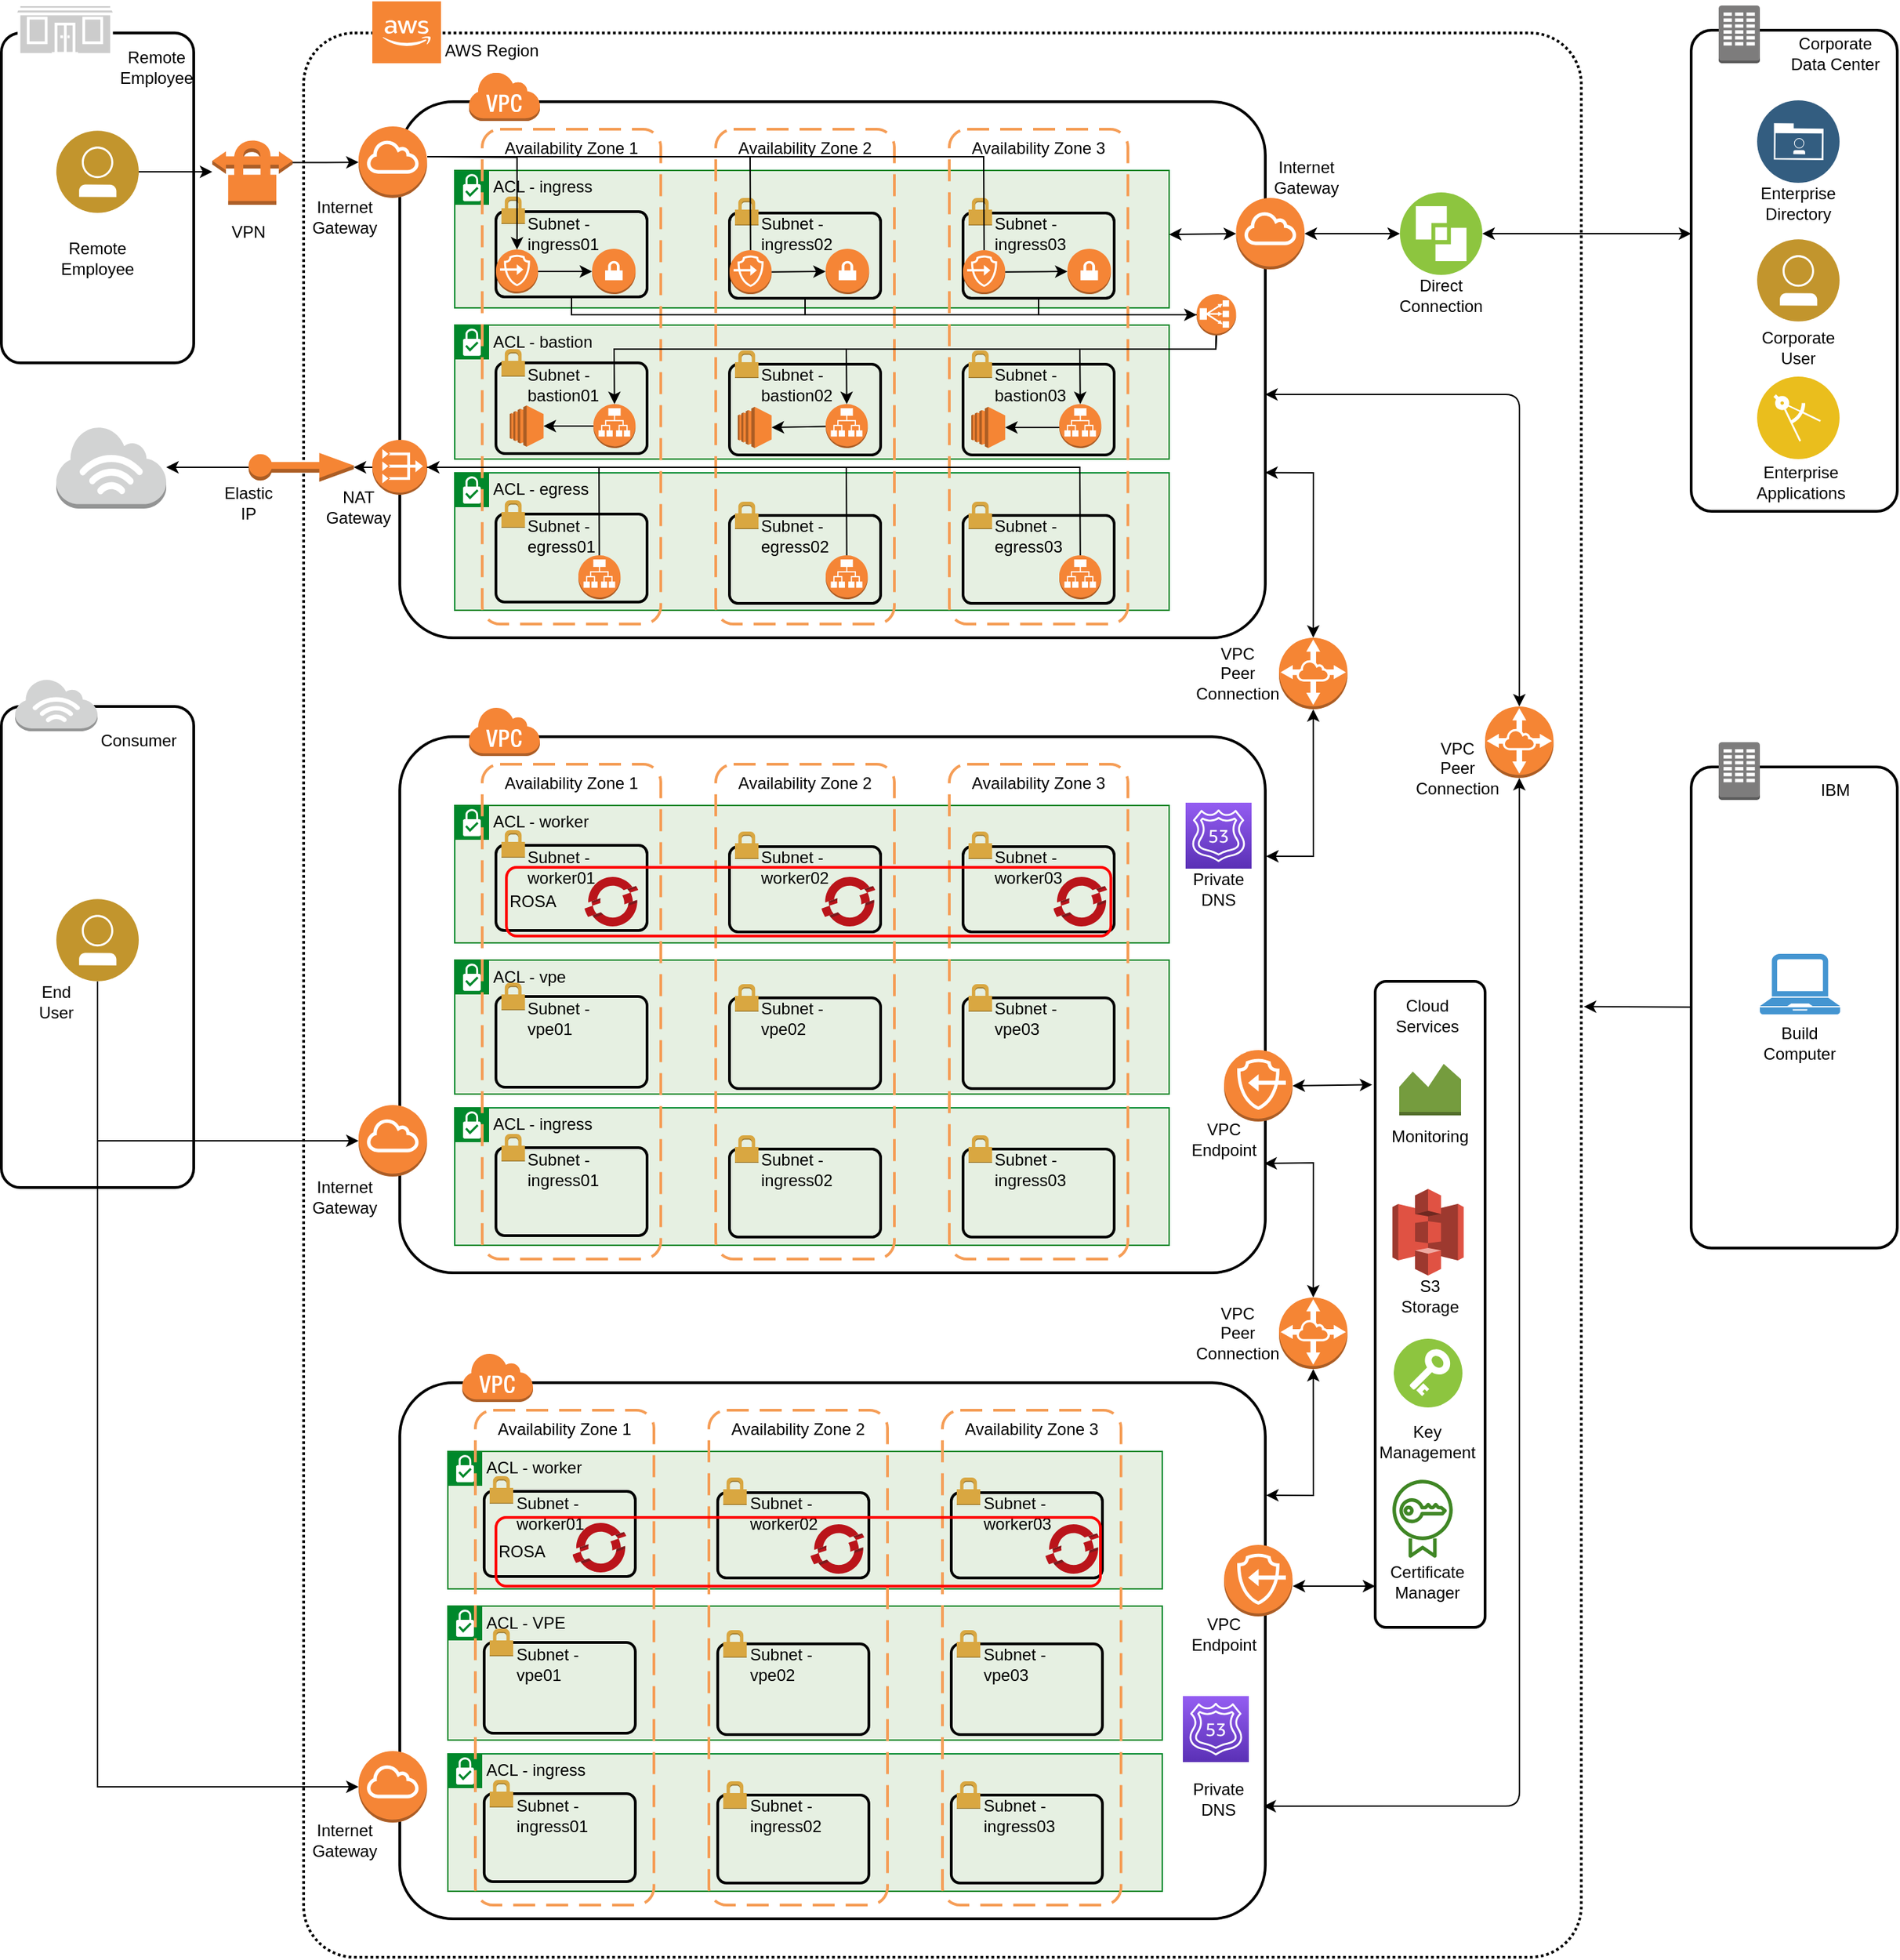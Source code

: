 <mxfile>
    <diagram id="Z-FYV8YgyGBGDuuWuuc7" name="Page-1">
        <mxGraphModel dx="1774" dy="1220" grid="1" gridSize="10" guides="1" tooltips="1" connect="1" arrows="1" fold="1" page="1" pageScale="1" pageWidth="850" pageHeight="1100" math="0" shadow="0">
            <root>
                <mxCell id="0"/>
                <mxCell id="1" style="" parent="0"/>
                <mxCell id="4g3HLyUKp_iSWFGfKS_9-1" value="" style="rounded=1;arcSize=4;dashed=1;fillColor=none;gradientColor=none;dashPattern=1 1;strokeWidth=2;" parent="1" vertex="1">
                    <mxGeometry x="350" y="120" width="930" height="1400" as="geometry"/>
                </mxCell>
                <mxCell id="4g3HLyUKp_iSWFGfKS_9-2" value="" style="rounded=1;arcSize=10;dashed=0;fillColor=none;gradientColor=none;strokeWidth=2;" parent="1" vertex="1">
                    <mxGeometry x="1360" y="118" width="150" height="350" as="geometry"/>
                </mxCell>
                <mxCell id="4g3HLyUKp_iSWFGfKS_9-3" value="" style="dashed=0;html=1;shape=mxgraph.aws3.corporate_data_center;fillColor=#7D7C7C;gradientColor=none;dashed=0;" parent="1" vertex="1">
                    <mxGeometry x="1380" y="100" width="30" height="42" as="geometry"/>
                </mxCell>
                <mxCell id="4g3HLyUKp_iSWFGfKS_9-4" value="" style="outlineConnect=0;dashed=0;verticalLabelPosition=bottom;verticalAlign=top;align=center;html=1;shape=mxgraph.aws3.cloud_2;fillColor=#F58534;gradientColor=none;" parent="1" vertex="1">
                    <mxGeometry x="400" y="97" width="50" height="45" as="geometry"/>
                </mxCell>
                <mxCell id="4g3HLyUKp_iSWFGfKS_9-5" value="AWS Region" style="text;html=1;strokeColor=none;fillColor=none;align=center;verticalAlign=middle;whiteSpace=wrap;rounded=0;" parent="1" vertex="1">
                    <mxGeometry x="432" y="118" width="110" height="30" as="geometry"/>
                </mxCell>
                <mxCell id="4g3HLyUKp_iSWFGfKS_9-6" value="" style="rounded=1;arcSize=10;dashed=0;fillColor=none;gradientColor=none;strokeWidth=2;" parent="1" vertex="1">
                    <mxGeometry x="420" y="170" width="630" height="390" as="geometry"/>
                </mxCell>
                <mxCell id="4g3HLyUKp_iSWFGfKS_9-7" value="" style="dashed=0;html=1;shape=mxgraph.aws3.virtual_private_cloud;fillColor=#F58536;gradientColor=none;dashed=0;" parent="1" vertex="1">
                    <mxGeometry x="470" y="148" width="52" height="36" as="geometry"/>
                </mxCell>
                <mxCell id="4g3HLyUKp_iSWFGfKS_9-35" value="ACL - ingress" style="shape=mxgraph.ibm.box;prType=subnet;fontStyle=0;verticalAlign=top;align=left;spacingLeft=32;spacingTop=4;fillColor=#E6F0E2;rounded=0;whiteSpace=wrap;html=1;strokeColor=#00882B;strokeWidth=1;dashed=0;container=1;spacing=-4;collapsible=0;expand=0;recursiveResize=0;" parent="1" vertex="1">
                    <mxGeometry x="460" y="220" width="520" height="100" as="geometry"/>
                </mxCell>
                <mxCell id="4g3HLyUKp_iSWFGfKS_9-36" value="ACL - bastion" style="shape=mxgraph.ibm.box;prType=subnet;fontStyle=0;verticalAlign=top;align=left;spacingLeft=32;spacingTop=4;fillColor=#E6F0E2;rounded=0;whiteSpace=wrap;html=1;strokeColor=#00882B;strokeWidth=1;dashed=0;container=1;spacing=-4;collapsible=0;expand=0;recursiveResize=0;" parent="1" vertex="1">
                    <mxGeometry x="460" y="332.5" width="520" height="97.5" as="geometry"/>
                </mxCell>
                <mxCell id="4g3HLyUKp_iSWFGfKS_9-37" value="ACL - egress" style="shape=mxgraph.ibm.box;prType=subnet;fontStyle=0;verticalAlign=top;align=left;spacingLeft=32;spacingTop=4;fillColor=#E6F0E2;rounded=0;whiteSpace=wrap;html=1;strokeColor=#00882B;strokeWidth=1;dashed=0;container=1;spacing=-4;collapsible=0;expand=0;recursiveResize=0;" parent="1" vertex="1">
                    <mxGeometry x="460" y="440" width="520" height="100" as="geometry"/>
                </mxCell>
                <mxCell id="4g3HLyUKp_iSWFGfKS_9-8" value="Availability Zone 1" style="rounded=1;arcSize=10;dashed=1;strokeColor=#F59D56;fillColor=none;gradientColor=none;dashPattern=8 4;strokeWidth=2;verticalAlign=top;" parent="1" vertex="1">
                    <mxGeometry x="480" y="190" width="130" height="360" as="geometry"/>
                </mxCell>
                <mxCell id="4g3HLyUKp_iSWFGfKS_9-9" value="Availability Zone 2" style="rounded=1;arcSize=10;dashed=1;strokeColor=#F59D56;fillColor=none;gradientColor=none;dashPattern=8 4;strokeWidth=2;verticalAlign=top;" parent="1" vertex="1">
                    <mxGeometry x="650" y="190" width="130" height="360" as="geometry"/>
                </mxCell>
                <mxCell id="4g3HLyUKp_iSWFGfKS_9-10" value="Availability Zone 3" style="rounded=1;arcSize=10;dashed=1;strokeColor=#F59D56;fillColor=none;gradientColor=none;dashPattern=8 4;strokeWidth=2;verticalAlign=top;" parent="1" vertex="1">
                    <mxGeometry x="820" y="190" width="130" height="360" as="geometry"/>
                </mxCell>
                <mxCell id="4g3HLyUKp_iSWFGfKS_9-40" value="" style="rounded=1;arcSize=10;dashed=0;fillColor=none;gradientColor=none;strokeWidth=2;" parent="1" vertex="1">
                    <mxGeometry x="130" y="120" width="140" height="240" as="geometry"/>
                </mxCell>
                <mxCell id="4g3HLyUKp_iSWFGfKS_9-41" value="" style="rounded=1;arcSize=10;dashed=0;fillColor=none;gradientColor=none;strokeWidth=2;" parent="1" vertex="1">
                    <mxGeometry x="130" y="610" width="140" height="350" as="geometry"/>
                </mxCell>
                <mxCell id="4g3HLyUKp_iSWFGfKS_9-43" value="" style="outlineConnect=0;dashed=0;verticalLabelPosition=bottom;verticalAlign=top;align=center;html=1;shape=mxgraph.aws3.internet_3;fillColor=#D2D3D3;gradientColor=none;" parent="1" vertex="1">
                    <mxGeometry x="170" y="406" width="80" height="60" as="geometry"/>
                </mxCell>
                <mxCell id="4g3HLyUKp_iSWFGfKS_9-44" value="" style="outlineConnect=0;dashed=0;verticalLabelPosition=bottom;verticalAlign=top;align=center;html=1;shape=mxgraph.aws3.internet_3;fillColor=#D2D3D3;gradientColor=none;" parent="1" vertex="1">
                    <mxGeometry x="140" y="590" width="60" height="38" as="geometry"/>
                </mxCell>
                <mxCell id="4g3HLyUKp_iSWFGfKS_9-45" value="&lt;div&gt;Remote&lt;/div&gt;&lt;div&gt;Employee&lt;br&gt;&lt;/div&gt;" style="text;html=1;strokeColor=none;fillColor=none;align=center;verticalAlign=middle;whiteSpace=wrap;rounded=0;" parent="1" vertex="1">
                    <mxGeometry x="212.59" y="130" width="60" height="30" as="geometry"/>
                </mxCell>
                <mxCell id="4g3HLyUKp_iSWFGfKS_9-46" value="" style="shape=mxgraph.cisco.buildings.small_business;html=1;pointerEvents=1;dashed=0;fillColor=#CCCCCC;strokeColor=#ffffff;strokeWidth=2;verticalLabelPosition=bottom;verticalAlign=top;align=center;outlineConnect=0;aspect=fixed;" parent="1" vertex="1">
                    <mxGeometry x="140" y="99.5" width="72.59" height="40" as="geometry"/>
                </mxCell>
                <mxCell id="4g3HLyUKp_iSWFGfKS_9-47" value="Consumer" style="text;html=1;strokeColor=none;fillColor=none;align=center;verticalAlign=middle;whiteSpace=wrap;rounded=0;" parent="1" vertex="1">
                    <mxGeometry x="200" y="620" width="60" height="30" as="geometry"/>
                </mxCell>
                <mxCell id="4g3HLyUKp_iSWFGfKS_9-48" value="&lt;div&gt;Corporate&lt;/div&gt;&lt;div&gt;Data Center&lt;br&gt;&lt;/div&gt;" style="text;html=1;strokeColor=none;fillColor=none;align=center;verticalAlign=middle;whiteSpace=wrap;rounded=0;" parent="1" vertex="1">
                    <mxGeometry x="1430" y="120" width="70" height="30" as="geometry"/>
                </mxCell>
                <mxCell id="4g3HLyUKp_iSWFGfKS_9-203" value="" style="rounded=1;arcSize=10;dashed=0;fillColor=none;gradientColor=none;strokeWidth=2;" parent="1" vertex="1">
                    <mxGeometry x="1360" y="654" width="150" height="350" as="geometry"/>
                </mxCell>
                <mxCell id="4g3HLyUKp_iSWFGfKS_9-204" value="" style="dashed=0;html=1;shape=mxgraph.aws3.corporate_data_center;fillColor=#7D7C7C;gradientColor=none;dashed=0;" parent="1" vertex="1">
                    <mxGeometry x="1380" y="636" width="30" height="42" as="geometry"/>
                </mxCell>
                <mxCell id="4g3HLyUKp_iSWFGfKS_9-205" value="IBM" style="text;html=1;strokeColor=none;fillColor=none;align=center;verticalAlign=middle;whiteSpace=wrap;rounded=0;" parent="1" vertex="1">
                    <mxGeometry x="1430" y="656" width="70" height="30" as="geometry"/>
                </mxCell>
                <mxCell id="4" value="" style="endArrow=classic;startArrow=classic;html=1;exitX=0.5;exitY=0;exitDx=0;exitDy=0;exitPerimeter=0;entryX=1;entryY=0.546;entryDx=0;entryDy=0;entryPerimeter=0;" edge="1" parent="1" source="2" target="4g3HLyUKp_iSWFGfKS_9-6">
                    <mxGeometry width="50" height="50" relative="1" as="geometry">
                        <mxPoint x="1150" y="520" as="sourcePoint"/>
                        <mxPoint x="1200" y="470" as="targetPoint"/>
                        <Array as="points">
                            <mxPoint x="1235" y="383"/>
                        </Array>
                    </mxGeometry>
                </mxCell>
                <mxCell id="5" value="" style="endArrow=classic;startArrow=classic;html=1;entryX=0.5;entryY=1;entryDx=0;entryDy=0;entryPerimeter=0;exitX=0.998;exitY=0.79;exitDx=0;exitDy=0;exitPerimeter=0;" edge="1" parent="1" source="4g3HLyUKp_iSWFGfKS_9-113" target="2">
                    <mxGeometry width="50" height="50" relative="1" as="geometry">
                        <mxPoint x="1190" y="760" as="sourcePoint"/>
                        <mxPoint x="1240" y="710" as="targetPoint"/>
                        <Array as="points">
                            <mxPoint x="1235" y="1410"/>
                        </Array>
                    </mxGeometry>
                </mxCell>
                <mxCell id="6" value="VPN" style="text;html=1;strokeColor=none;fillColor=none;align=center;verticalAlign=middle;whiteSpace=wrap;rounded=0;" vertex="1" parent="1">
                    <mxGeometry x="280" y="250" width="60" height="30" as="geometry"/>
                </mxCell>
                <mxCell id="7" value="" style="outlineConnect=0;dashed=0;verticalLabelPosition=bottom;verticalAlign=top;align=center;html=1;shape=mxgraph.aws3.vpc_nat_gateway;fillColor=#F58536;gradientColor=none;" vertex="1" parent="1">
                    <mxGeometry x="400" y="416" width="40" height="40" as="geometry"/>
                </mxCell>
                <mxCell id="8" value="" style="outlineConnect=0;dashed=0;verticalLabelPosition=bottom;verticalAlign=top;align=center;html=1;shape=mxgraph.aws3.elastic_ip;fillColor=#F58534;gradientColor=none;" vertex="1" parent="1">
                    <mxGeometry x="310" y="425.5" width="76.5" height="21" as="geometry"/>
                </mxCell>
                <mxCell id="10" value="" style="endArrow=classic;html=1;entryX=1;entryY=0.5;entryDx=0;entryDy=0;entryPerimeter=0;" edge="1" parent="1" source="7" target="8">
                    <mxGeometry width="50" height="50" relative="1" as="geometry">
                        <mxPoint x="270" y="530" as="sourcePoint"/>
                        <mxPoint x="320" y="480" as="targetPoint"/>
                    </mxGeometry>
                </mxCell>
                <mxCell id="11" value="Elastic&lt;br&gt;IP" style="text;html=1;strokeColor=none;fillColor=none;align=center;verticalAlign=middle;whiteSpace=wrap;rounded=0;" vertex="1" parent="1">
                    <mxGeometry x="280" y="447" width="60" height="30" as="geometry"/>
                </mxCell>
                <object label="VPCs" id="4g3HLyUKp_iSWFGfKS_9-83">
                    <mxCell style="" parent="0"/>
                </object>
                <mxCell id="4g3HLyUKp_iSWFGfKS_9-90" value="" style="dashed=0;html=1;shape=mxgraph.aws3.virtual_private_cloud;fillColor=#F58536;gradientColor=none;dashed=0;" parent="4g3HLyUKp_iSWFGfKS_9-83" vertex="1">
                    <mxGeometry x="470" y="148" width="52" height="36" as="geometry"/>
                </mxCell>
                <mxCell id="4g3HLyUKp_iSWFGfKS_9-105" value="" style="rounded=1;arcSize=10;dashed=0;fillColor=none;gradientColor=none;strokeWidth=2;" parent="4g3HLyUKp_iSWFGfKS_9-83" vertex="1">
                    <mxGeometry x="420" y="632" width="630" height="390" as="geometry"/>
                </mxCell>
                <mxCell id="4g3HLyUKp_iSWFGfKS_9-106" value="" style="dashed=0;html=1;shape=mxgraph.aws3.virtual_private_cloud;fillColor=#F58536;gradientColor=none;dashed=0;" parent="4g3HLyUKp_iSWFGfKS_9-83" vertex="1">
                    <mxGeometry x="470" y="610" width="52" height="36" as="geometry"/>
                </mxCell>
                <mxCell id="4g3HLyUKp_iSWFGfKS_9-107" value="ACL - worker" style="shape=mxgraph.ibm.box;prType=subnet;fontStyle=0;verticalAlign=top;align=left;spacingLeft=32;spacingTop=4;fillColor=#E6F0E2;rounded=0;whiteSpace=wrap;html=1;strokeColor=#00882B;strokeWidth=1;dashed=0;container=1;spacing=-4;collapsible=0;expand=0;recursiveResize=0;" parent="4g3HLyUKp_iSWFGfKS_9-83" vertex="1">
                    <mxGeometry x="460" y="682" width="520" height="100" as="geometry"/>
                </mxCell>
                <mxCell id="4g3HLyUKp_iSWFGfKS_9-108" value="ACL - vpe" style="shape=mxgraph.ibm.box;prType=subnet;fontStyle=0;verticalAlign=top;align=left;spacingLeft=32;spacingTop=4;fillColor=#E6F0E2;rounded=0;whiteSpace=wrap;html=1;strokeColor=#00882B;strokeWidth=1;dashed=0;container=1;spacing=-4;collapsible=0;expand=0;recursiveResize=0;" parent="4g3HLyUKp_iSWFGfKS_9-83" vertex="1">
                    <mxGeometry x="460" y="794.5" width="520" height="97.5" as="geometry"/>
                </mxCell>
                <mxCell id="4g3HLyUKp_iSWFGfKS_9-109" value="ACL - ingress" style="shape=mxgraph.ibm.box;prType=subnet;fontStyle=0;verticalAlign=top;align=left;spacingLeft=32;spacingTop=4;fillColor=#E6F0E2;rounded=0;whiteSpace=wrap;html=1;strokeColor=#00882B;strokeWidth=1;dashed=0;container=1;spacing=-4;collapsible=0;expand=0;recursiveResize=0;" parent="4g3HLyUKp_iSWFGfKS_9-83" vertex="1">
                    <mxGeometry x="460" y="902" width="520" height="100" as="geometry"/>
                </mxCell>
                <mxCell id="4g3HLyUKp_iSWFGfKS_9-110" value="Availability Zone 1" style="rounded=1;arcSize=10;dashed=1;strokeColor=#F59D56;fillColor=none;gradientColor=none;dashPattern=8 4;strokeWidth=2;verticalAlign=top;" parent="4g3HLyUKp_iSWFGfKS_9-83" vertex="1">
                    <mxGeometry x="480" y="652" width="130" height="360" as="geometry"/>
                </mxCell>
                <mxCell id="4g3HLyUKp_iSWFGfKS_9-111" value="Availability Zone 2" style="rounded=1;arcSize=10;dashed=1;strokeColor=#F59D56;fillColor=none;gradientColor=none;dashPattern=8 4;strokeWidth=2;verticalAlign=top;" parent="4g3HLyUKp_iSWFGfKS_9-83" vertex="1">
                    <mxGeometry x="650" y="652" width="130" height="360" as="geometry"/>
                </mxCell>
                <mxCell id="4g3HLyUKp_iSWFGfKS_9-112" value="Availability Zone 3" style="rounded=1;arcSize=10;dashed=1;strokeColor=#F59D56;fillColor=none;gradientColor=none;dashPattern=8 4;strokeWidth=2;verticalAlign=top;" parent="4g3HLyUKp_iSWFGfKS_9-83" vertex="1">
                    <mxGeometry x="820" y="652" width="130" height="360" as="geometry"/>
                </mxCell>
                <mxCell id="4g3HLyUKp_iSWFGfKS_9-113" value="" style="rounded=1;arcSize=10;dashed=0;fillColor=none;gradientColor=none;strokeWidth=2;" parent="4g3HLyUKp_iSWFGfKS_9-83" vertex="1">
                    <mxGeometry x="420" y="1102" width="630" height="390" as="geometry"/>
                </mxCell>
                <mxCell id="4g3HLyUKp_iSWFGfKS_9-114" value="" style="dashed=0;html=1;shape=mxgraph.aws3.virtual_private_cloud;fillColor=#F58536;gradientColor=none;dashed=0;" parent="4g3HLyUKp_iSWFGfKS_9-83" vertex="1">
                    <mxGeometry x="465" y="1080" width="52" height="36" as="geometry"/>
                </mxCell>
                <mxCell id="4g3HLyUKp_iSWFGfKS_9-115" value="ACL - worker" style="shape=mxgraph.ibm.box;prType=subnet;fontStyle=0;verticalAlign=top;align=left;spacingLeft=32;spacingTop=4;fillColor=#E6F0E2;rounded=0;whiteSpace=wrap;html=1;strokeColor=#00882B;strokeWidth=1;dashed=0;container=1;spacing=-4;collapsible=0;expand=0;recursiveResize=0;" parent="4g3HLyUKp_iSWFGfKS_9-83" vertex="1">
                    <mxGeometry x="455" y="1152" width="520" height="100" as="geometry"/>
                </mxCell>
                <mxCell id="4g3HLyUKp_iSWFGfKS_9-116" value="ACL - VPE" style="shape=mxgraph.ibm.box;prType=subnet;fontStyle=0;verticalAlign=top;align=left;spacingLeft=32;spacingTop=4;fillColor=#E6F0E2;rounded=0;whiteSpace=wrap;html=1;strokeColor=#00882B;strokeWidth=1;dashed=0;container=1;spacing=-4;collapsible=0;expand=0;recursiveResize=0;" parent="4g3HLyUKp_iSWFGfKS_9-83" vertex="1">
                    <mxGeometry x="455" y="1264.5" width="520" height="97.5" as="geometry"/>
                </mxCell>
                <mxCell id="4g3HLyUKp_iSWFGfKS_9-117" value="ACL - ingress" style="shape=mxgraph.ibm.box;prType=subnet;fontStyle=0;verticalAlign=top;align=left;spacingLeft=32;spacingTop=4;fillColor=#E6F0E2;rounded=0;whiteSpace=wrap;html=1;strokeColor=#00882B;strokeWidth=1;dashed=0;container=1;spacing=-4;collapsible=0;expand=0;recursiveResize=0;" parent="4g3HLyUKp_iSWFGfKS_9-83" vertex="1">
                    <mxGeometry x="455" y="1372" width="520" height="100" as="geometry"/>
                </mxCell>
                <mxCell id="4g3HLyUKp_iSWFGfKS_9-118" value="Availability Zone 1" style="rounded=1;arcSize=10;dashed=1;strokeColor=#F59D56;fillColor=none;gradientColor=none;dashPattern=8 4;strokeWidth=2;verticalAlign=top;" parent="4g3HLyUKp_iSWFGfKS_9-83" vertex="1">
                    <mxGeometry x="475" y="1122" width="130" height="360" as="geometry"/>
                </mxCell>
                <mxCell id="4g3HLyUKp_iSWFGfKS_9-119" value="Availability Zone 2" style="rounded=1;arcSize=10;dashed=1;strokeColor=#F59D56;fillColor=none;gradientColor=none;dashPattern=8 4;strokeWidth=2;verticalAlign=top;" parent="4g3HLyUKp_iSWFGfKS_9-83" vertex="1">
                    <mxGeometry x="645" y="1122" width="130" height="360" as="geometry"/>
                </mxCell>
                <mxCell id="4g3HLyUKp_iSWFGfKS_9-120" value="Availability Zone 3" style="rounded=1;arcSize=10;dashed=1;strokeColor=#F59D56;fillColor=none;gradientColor=none;dashPattern=8 4;strokeWidth=2;verticalAlign=top;" parent="4g3HLyUKp_iSWFGfKS_9-83" vertex="1">
                    <mxGeometry x="815" y="1122" width="130" height="360" as="geometry"/>
                </mxCell>
                <mxCell id="4g3HLyUKp_iSWFGfKS_9-252" value="" style="rounded=1;arcSize=10;fillColor=none;gradientColor=none;strokeWidth=2;" parent="4g3HLyUKp_iSWFGfKS_9-83" vertex="1">
                    <mxGeometry x="1130" y="810" width="80" height="470" as="geometry"/>
                </mxCell>
                <mxCell id="4g3HLyUKp_iSWFGfKS_9-310" value="" style="outlineConnect=0;dashed=0;verticalLabelPosition=bottom;verticalAlign=top;align=center;html=1;shape=mxgraph.aws3.endpoints;fillColor=#F58536;gradientColor=none;aspect=fixed;flipV=0;flipH=1;" parent="4g3HLyUKp_iSWFGfKS_9-83" vertex="1">
                    <mxGeometry x="1020" y="860" width="49.83" height="52" as="geometry"/>
                </mxCell>
                <mxCell id="4g3HLyUKp_iSWFGfKS_9-311" value="" style="outlineConnect=0;dashed=0;verticalLabelPosition=bottom;verticalAlign=top;align=center;html=1;shape=mxgraph.aws3.endpoints;fillColor=#F58536;gradientColor=none;aspect=fixed;flipV=0;flipH=1;" parent="4g3HLyUKp_iSWFGfKS_9-83" vertex="1">
                    <mxGeometry x="1020" y="1220" width="49.83" height="52" as="geometry"/>
                </mxCell>
                <mxCell id="4g3HLyUKp_iSWFGfKS_9-314" value="" style="endArrow=classic;startArrow=classic;html=1;rounded=0;exitX=0;exitY=0.5;exitDx=0;exitDy=0;exitPerimeter=0;entryX=-0.027;entryY=0.16;entryDx=0;entryDy=0;entryPerimeter=0;" parent="4g3HLyUKp_iSWFGfKS_9-83" source="4g3HLyUKp_iSWFGfKS_9-310" target="4g3HLyUKp_iSWFGfKS_9-252" edge="1">
                    <mxGeometry width="50" height="50" relative="1" as="geometry">
                        <mxPoint x="1080" y="880" as="sourcePoint"/>
                        <mxPoint x="1130" y="830" as="targetPoint"/>
                    </mxGeometry>
                </mxCell>
                <mxCell id="4g3HLyUKp_iSWFGfKS_9-315" value="" style="endArrow=classic;startArrow=classic;html=1;rounded=0;" parent="4g3HLyUKp_iSWFGfKS_9-83" edge="1">
                    <mxGeometry width="50" height="50" relative="1" as="geometry">
                        <mxPoint x="1070" y="1250" as="sourcePoint"/>
                        <mxPoint x="1130" y="1250" as="targetPoint"/>
                    </mxGeometry>
                </mxCell>
                <mxCell id="4g3HLyUKp_iSWFGfKS_9-316" value="&lt;div&gt;End&lt;/div&gt;&lt;div&gt;User&lt;br&gt;&lt;/div&gt;" style="text;html=1;strokeColor=none;fillColor=none;align=center;verticalAlign=middle;whiteSpace=wrap;rounded=0;" parent="4g3HLyUKp_iSWFGfKS_9-83" vertex="1">
                    <mxGeometry x="140" y="810" width="60" height="30" as="geometry"/>
                </mxCell>
                <object label="Subnets" id="4g3HLyUKp_iSWFGfKS_9-18">
                    <mxCell style="" parent="0"/>
                </object>
                <mxCell id="4g3HLyUKp_iSWFGfKS_9-29" value="" style="rounded=1;arcSize=10;dashed=0;fillColor=none;gradientColor=none;strokeWidth=2;" parent="4g3HLyUKp_iSWFGfKS_9-18" vertex="1">
                    <mxGeometry x="490" y="250" width="110" height="62" as="geometry"/>
                </mxCell>
                <mxCell id="4g3HLyUKp_iSWFGfKS_9-30" value="" style="dashed=0;html=1;shape=mxgraph.aws3.permissions;fillColor=#D9A741;gradientColor=none;dashed=0;aspect=fixed;" parent="4g3HLyUKp_iSWFGfKS_9-18" vertex="1">
                    <mxGeometry x="494" y="239" width="17.13" height="20" as="geometry"/>
                </mxCell>
                <mxCell id="4g3HLyUKp_iSWFGfKS_9-32" value="" style="rounded=1;arcSize=10;dashed=0;fillColor=none;gradientColor=none;strokeWidth=2;" parent="4g3HLyUKp_iSWFGfKS_9-18" vertex="1">
                    <mxGeometry x="490" y="360" width="110" height="66" as="geometry"/>
                </mxCell>
                <mxCell id="4g3HLyUKp_iSWFGfKS_9-34" value="" style="rounded=1;arcSize=10;dashed=0;fillColor=none;gradientColor=none;strokeWidth=2;" parent="4g3HLyUKp_iSWFGfKS_9-18" vertex="1">
                    <mxGeometry x="490" y="470" width="110" height="64" as="geometry"/>
                </mxCell>
                <mxCell id="4g3HLyUKp_iSWFGfKS_9-38" value="" style="dashed=0;html=1;shape=mxgraph.aws3.permissions;fillColor=#D9A741;gradientColor=none;dashed=0;aspect=fixed;" parent="4g3HLyUKp_iSWFGfKS_9-18" vertex="1">
                    <mxGeometry x="494" y="350" width="17.13" height="20" as="geometry"/>
                </mxCell>
                <mxCell id="4g3HLyUKp_iSWFGfKS_9-39" value="" style="dashed=0;html=1;shape=mxgraph.aws3.permissions;fillColor=#D9A741;gradientColor=none;dashed=0;aspect=fixed;" parent="4g3HLyUKp_iSWFGfKS_9-18" vertex="1">
                    <mxGeometry x="494" y="460" width="17.13" height="20" as="geometry"/>
                </mxCell>
                <mxCell id="4g3HLyUKp_iSWFGfKS_9-61" value="" style="rounded=1;arcSize=10;dashed=0;fillColor=none;gradientColor=none;strokeWidth=2;" parent="4g3HLyUKp_iSWFGfKS_9-18" vertex="1">
                    <mxGeometry x="660" y="251" width="110" height="62" as="geometry"/>
                </mxCell>
                <mxCell id="4g3HLyUKp_iSWFGfKS_9-62" value="" style="dashed=0;html=1;shape=mxgraph.aws3.permissions;fillColor=#D9A741;gradientColor=none;dashed=0;aspect=fixed;" parent="4g3HLyUKp_iSWFGfKS_9-18" vertex="1">
                    <mxGeometry x="664" y="240" width="17.13" height="20" as="geometry"/>
                </mxCell>
                <mxCell id="4g3HLyUKp_iSWFGfKS_9-63" value="" style="rounded=1;arcSize=10;dashed=0;fillColor=none;gradientColor=none;strokeWidth=2;" parent="4g3HLyUKp_iSWFGfKS_9-18" vertex="1">
                    <mxGeometry x="660" y="361" width="110" height="66" as="geometry"/>
                </mxCell>
                <mxCell id="4g3HLyUKp_iSWFGfKS_9-64" value="" style="rounded=1;arcSize=10;dashed=0;fillColor=none;gradientColor=none;strokeWidth=2;" parent="4g3HLyUKp_iSWFGfKS_9-18" vertex="1">
                    <mxGeometry x="660" y="471" width="110" height="64" as="geometry"/>
                </mxCell>
                <mxCell id="4g3HLyUKp_iSWFGfKS_9-65" value="" style="dashed=0;html=1;shape=mxgraph.aws3.permissions;fillColor=#D9A741;gradientColor=none;dashed=0;aspect=fixed;" parent="4g3HLyUKp_iSWFGfKS_9-18" vertex="1">
                    <mxGeometry x="664" y="351" width="17.13" height="20" as="geometry"/>
                </mxCell>
                <mxCell id="4g3HLyUKp_iSWFGfKS_9-66" value="" style="dashed=0;html=1;shape=mxgraph.aws3.permissions;fillColor=#D9A741;gradientColor=none;dashed=0;aspect=fixed;" parent="4g3HLyUKp_iSWFGfKS_9-18" vertex="1">
                    <mxGeometry x="664" y="461" width="17.13" height="20" as="geometry"/>
                </mxCell>
                <mxCell id="4g3HLyUKp_iSWFGfKS_9-67" value="" style="rounded=1;arcSize=10;dashed=0;fillColor=none;gradientColor=none;strokeWidth=2;" parent="4g3HLyUKp_iSWFGfKS_9-18" vertex="1">
                    <mxGeometry x="830" y="251" width="110" height="62" as="geometry"/>
                </mxCell>
                <mxCell id="4g3HLyUKp_iSWFGfKS_9-68" value="" style="dashed=0;html=1;shape=mxgraph.aws3.permissions;fillColor=#D9A741;gradientColor=none;dashed=0;aspect=fixed;" parent="4g3HLyUKp_iSWFGfKS_9-18" vertex="1">
                    <mxGeometry x="834" y="240" width="17.13" height="20" as="geometry"/>
                </mxCell>
                <mxCell id="4g3HLyUKp_iSWFGfKS_9-69" value="" style="rounded=1;arcSize=10;dashed=0;fillColor=none;gradientColor=none;strokeWidth=2;" parent="4g3HLyUKp_iSWFGfKS_9-18" vertex="1">
                    <mxGeometry x="830" y="361" width="110" height="66" as="geometry"/>
                </mxCell>
                <mxCell id="4g3HLyUKp_iSWFGfKS_9-70" value="" style="rounded=1;arcSize=10;dashed=0;fillColor=none;gradientColor=none;strokeWidth=2;" parent="4g3HLyUKp_iSWFGfKS_9-18" vertex="1">
                    <mxGeometry x="830" y="471" width="110" height="64" as="geometry"/>
                </mxCell>
                <mxCell id="4g3HLyUKp_iSWFGfKS_9-71" value="" style="dashed=0;html=1;shape=mxgraph.aws3.permissions;fillColor=#D9A741;gradientColor=none;dashed=0;aspect=fixed;" parent="4g3HLyUKp_iSWFGfKS_9-18" vertex="1">
                    <mxGeometry x="834" y="351" width="17.13" height="20" as="geometry"/>
                </mxCell>
                <mxCell id="4g3HLyUKp_iSWFGfKS_9-72" value="" style="dashed=0;html=1;shape=mxgraph.aws3.permissions;fillColor=#D9A741;gradientColor=none;dashed=0;aspect=fixed;" parent="4g3HLyUKp_iSWFGfKS_9-18" vertex="1">
                    <mxGeometry x="834" y="461" width="17.13" height="20" as="geometry"/>
                </mxCell>
                <mxCell id="4g3HLyUKp_iSWFGfKS_9-73" value="Subnet - &lt;br&gt;ingress01" style="text;html=1;strokeColor=none;fillColor=none;align=left;verticalAlign=middle;whiteSpace=wrap;rounded=0;" parent="4g3HLyUKp_iSWFGfKS_9-18" vertex="1">
                    <mxGeometry x="511.13" y="251" width="106" height="29" as="geometry"/>
                </mxCell>
                <mxCell id="4g3HLyUKp_iSWFGfKS_9-74" value="Subnet - &lt;br&gt;ingress02" style="text;html=1;strokeColor=none;fillColor=none;align=left;verticalAlign=middle;whiteSpace=wrap;rounded=0;" parent="4g3HLyUKp_iSWFGfKS_9-18" vertex="1">
                    <mxGeometry x="681.13" y="251" width="106" height="29" as="geometry"/>
                </mxCell>
                <mxCell id="4g3HLyUKp_iSWFGfKS_9-75" value="Subnet - &lt;br&gt;ingress03" style="text;html=1;strokeColor=none;fillColor=none;align=left;verticalAlign=middle;whiteSpace=wrap;rounded=0;" parent="4g3HLyUKp_iSWFGfKS_9-18" vertex="1">
                    <mxGeometry x="851.13" y="251" width="106" height="29" as="geometry"/>
                </mxCell>
                <mxCell id="4g3HLyUKp_iSWFGfKS_9-76" value="Subnet - &lt;br&gt;bastion01" style="text;html=1;strokeColor=none;fillColor=none;align=left;verticalAlign=middle;whiteSpace=wrap;rounded=0;" parent="4g3HLyUKp_iSWFGfKS_9-18" vertex="1">
                    <mxGeometry x="511.13" y="361" width="106" height="29" as="geometry"/>
                </mxCell>
                <mxCell id="4g3HLyUKp_iSWFGfKS_9-77" value="Subnet - &lt;br&gt;bastion02" style="text;html=1;strokeColor=none;fillColor=none;align=left;verticalAlign=middle;whiteSpace=wrap;rounded=0;" parent="4g3HLyUKp_iSWFGfKS_9-18" vertex="1">
                    <mxGeometry x="681.13" y="361" width="106" height="29" as="geometry"/>
                </mxCell>
                <mxCell id="4g3HLyUKp_iSWFGfKS_9-78" value="Subnet - &lt;br&gt;bastion03" style="text;html=1;strokeColor=none;fillColor=none;align=left;verticalAlign=middle;whiteSpace=wrap;rounded=0;" parent="4g3HLyUKp_iSWFGfKS_9-18" vertex="1">
                    <mxGeometry x="851.13" y="361" width="106" height="29" as="geometry"/>
                </mxCell>
                <mxCell id="4g3HLyUKp_iSWFGfKS_9-79" value="Subnet -&lt;br&gt;egress01" style="text;html=1;strokeColor=none;fillColor=none;align=left;verticalAlign=middle;whiteSpace=wrap;rounded=0;" parent="4g3HLyUKp_iSWFGfKS_9-18" vertex="1">
                    <mxGeometry x="511.13" y="471" width="106" height="29" as="geometry"/>
                </mxCell>
                <mxCell id="4g3HLyUKp_iSWFGfKS_9-80" value="Subnet -&lt;br&gt;egress02" style="text;html=1;strokeColor=none;fillColor=none;align=left;verticalAlign=middle;whiteSpace=wrap;rounded=0;" parent="4g3HLyUKp_iSWFGfKS_9-18" vertex="1">
                    <mxGeometry x="681.13" y="471" width="106" height="29" as="geometry"/>
                </mxCell>
                <mxCell id="4g3HLyUKp_iSWFGfKS_9-81" value="Subnet -&lt;br&gt;egress03" style="text;html=1;strokeColor=none;fillColor=none;align=left;verticalAlign=middle;whiteSpace=wrap;rounded=0;" parent="4g3HLyUKp_iSWFGfKS_9-18" vertex="1">
                    <mxGeometry x="851.13" y="471" width="106" height="29" as="geometry"/>
                </mxCell>
                <mxCell id="4g3HLyUKp_iSWFGfKS_9-121" value="" style="rounded=1;arcSize=10;dashed=0;fillColor=none;gradientColor=none;strokeWidth=2;" parent="4g3HLyUKp_iSWFGfKS_9-18" vertex="1">
                    <mxGeometry x="490" y="711" width="110" height="62" as="geometry"/>
                </mxCell>
                <mxCell id="4g3HLyUKp_iSWFGfKS_9-122" value="" style="dashed=0;html=1;shape=mxgraph.aws3.permissions;fillColor=#D9A741;gradientColor=none;dashed=0;aspect=fixed;" parent="4g3HLyUKp_iSWFGfKS_9-18" vertex="1">
                    <mxGeometry x="494" y="700" width="17.13" height="20" as="geometry"/>
                </mxCell>
                <mxCell id="4g3HLyUKp_iSWFGfKS_9-123" value="" style="rounded=1;arcSize=10;dashed=0;fillColor=none;gradientColor=none;strokeWidth=2;" parent="4g3HLyUKp_iSWFGfKS_9-18" vertex="1">
                    <mxGeometry x="490" y="821" width="110" height="66" as="geometry"/>
                </mxCell>
                <mxCell id="4g3HLyUKp_iSWFGfKS_9-124" value="" style="rounded=1;arcSize=10;dashed=0;fillColor=none;gradientColor=none;strokeWidth=2;" parent="4g3HLyUKp_iSWFGfKS_9-18" vertex="1">
                    <mxGeometry x="490" y="931" width="110" height="64" as="geometry"/>
                </mxCell>
                <mxCell id="4g3HLyUKp_iSWFGfKS_9-125" value="" style="dashed=0;html=1;shape=mxgraph.aws3.permissions;fillColor=#D9A741;gradientColor=none;dashed=0;aspect=fixed;" parent="4g3HLyUKp_iSWFGfKS_9-18" vertex="1">
                    <mxGeometry x="494" y="811" width="17.13" height="20" as="geometry"/>
                </mxCell>
                <mxCell id="4g3HLyUKp_iSWFGfKS_9-126" value="" style="dashed=0;html=1;shape=mxgraph.aws3.permissions;fillColor=#D9A741;gradientColor=none;dashed=0;aspect=fixed;" parent="4g3HLyUKp_iSWFGfKS_9-18" vertex="1">
                    <mxGeometry x="494" y="921" width="17.13" height="20" as="geometry"/>
                </mxCell>
                <mxCell id="4g3HLyUKp_iSWFGfKS_9-127" value="" style="rounded=1;arcSize=10;dashed=0;fillColor=none;gradientColor=none;strokeWidth=2;" parent="4g3HLyUKp_iSWFGfKS_9-18" vertex="1">
                    <mxGeometry x="660" y="712" width="110" height="62" as="geometry"/>
                </mxCell>
                <mxCell id="4g3HLyUKp_iSWFGfKS_9-128" value="" style="dashed=0;html=1;shape=mxgraph.aws3.permissions;fillColor=#D9A741;gradientColor=none;dashed=0;aspect=fixed;" parent="4g3HLyUKp_iSWFGfKS_9-18" vertex="1">
                    <mxGeometry x="664" y="701" width="17.13" height="20" as="geometry"/>
                </mxCell>
                <mxCell id="4g3HLyUKp_iSWFGfKS_9-129" value="" style="rounded=1;arcSize=10;dashed=0;fillColor=none;gradientColor=none;strokeWidth=2;" parent="4g3HLyUKp_iSWFGfKS_9-18" vertex="1">
                    <mxGeometry x="660" y="822" width="110" height="66" as="geometry"/>
                </mxCell>
                <mxCell id="4g3HLyUKp_iSWFGfKS_9-130" value="" style="rounded=1;arcSize=10;dashed=0;fillColor=none;gradientColor=none;strokeWidth=2;" parent="4g3HLyUKp_iSWFGfKS_9-18" vertex="1">
                    <mxGeometry x="660" y="932" width="110" height="64" as="geometry"/>
                </mxCell>
                <mxCell id="4g3HLyUKp_iSWFGfKS_9-131" value="" style="dashed=0;html=1;shape=mxgraph.aws3.permissions;fillColor=#D9A741;gradientColor=none;dashed=0;aspect=fixed;" parent="4g3HLyUKp_iSWFGfKS_9-18" vertex="1">
                    <mxGeometry x="664" y="812" width="17.13" height="20" as="geometry"/>
                </mxCell>
                <mxCell id="4g3HLyUKp_iSWFGfKS_9-132" value="" style="dashed=0;html=1;shape=mxgraph.aws3.permissions;fillColor=#D9A741;gradientColor=none;dashed=0;aspect=fixed;" parent="4g3HLyUKp_iSWFGfKS_9-18" vertex="1">
                    <mxGeometry x="664" y="922" width="17.13" height="20" as="geometry"/>
                </mxCell>
                <mxCell id="4g3HLyUKp_iSWFGfKS_9-133" value="" style="rounded=1;arcSize=10;dashed=0;fillColor=none;gradientColor=none;strokeWidth=2;" parent="4g3HLyUKp_iSWFGfKS_9-18" vertex="1">
                    <mxGeometry x="830" y="712" width="110" height="62" as="geometry"/>
                </mxCell>
                <mxCell id="4g3HLyUKp_iSWFGfKS_9-134" value="" style="dashed=0;html=1;shape=mxgraph.aws3.permissions;fillColor=#D9A741;gradientColor=none;dashed=0;aspect=fixed;" parent="4g3HLyUKp_iSWFGfKS_9-18" vertex="1">
                    <mxGeometry x="834" y="701" width="17.13" height="20" as="geometry"/>
                </mxCell>
                <mxCell id="4g3HLyUKp_iSWFGfKS_9-135" value="" style="rounded=1;arcSize=10;dashed=0;fillColor=none;gradientColor=none;strokeWidth=2;" parent="4g3HLyUKp_iSWFGfKS_9-18" vertex="1">
                    <mxGeometry x="830" y="822" width="110" height="66" as="geometry"/>
                </mxCell>
                <mxCell id="4g3HLyUKp_iSWFGfKS_9-136" value="" style="rounded=1;arcSize=10;dashed=0;fillColor=none;gradientColor=none;strokeWidth=2;" parent="4g3HLyUKp_iSWFGfKS_9-18" vertex="1">
                    <mxGeometry x="830" y="932" width="110" height="64" as="geometry"/>
                </mxCell>
                <mxCell id="4g3HLyUKp_iSWFGfKS_9-137" value="" style="dashed=0;html=1;shape=mxgraph.aws3.permissions;fillColor=#D9A741;gradientColor=none;dashed=0;aspect=fixed;" parent="4g3HLyUKp_iSWFGfKS_9-18" vertex="1">
                    <mxGeometry x="834" y="812" width="17.13" height="20" as="geometry"/>
                </mxCell>
                <mxCell id="4g3HLyUKp_iSWFGfKS_9-138" value="" style="dashed=0;html=1;shape=mxgraph.aws3.permissions;fillColor=#D9A741;gradientColor=none;dashed=0;aspect=fixed;" parent="4g3HLyUKp_iSWFGfKS_9-18" vertex="1">
                    <mxGeometry x="834" y="922" width="17.13" height="20" as="geometry"/>
                </mxCell>
                <mxCell id="4g3HLyUKp_iSWFGfKS_9-139" value="Subnet - &lt;br&gt;worker01" style="text;html=1;strokeColor=none;fillColor=none;align=left;verticalAlign=middle;whiteSpace=wrap;rounded=0;" parent="4g3HLyUKp_iSWFGfKS_9-18" vertex="1">
                    <mxGeometry x="511.13" y="712" width="106" height="29" as="geometry"/>
                </mxCell>
                <mxCell id="4g3HLyUKp_iSWFGfKS_9-140" value="Subnet - &lt;br&gt;worker02" style="text;html=1;strokeColor=none;fillColor=none;align=left;verticalAlign=middle;whiteSpace=wrap;rounded=0;" parent="4g3HLyUKp_iSWFGfKS_9-18" vertex="1">
                    <mxGeometry x="681.13" y="712" width="106" height="29" as="geometry"/>
                </mxCell>
                <mxCell id="4g3HLyUKp_iSWFGfKS_9-141" value="Subnet - &lt;br&gt;worker03" style="text;html=1;strokeColor=none;fillColor=none;align=left;verticalAlign=middle;whiteSpace=wrap;rounded=0;" parent="4g3HLyUKp_iSWFGfKS_9-18" vertex="1">
                    <mxGeometry x="851.13" y="712" width="106" height="29" as="geometry"/>
                </mxCell>
                <mxCell id="4g3HLyUKp_iSWFGfKS_9-142" value="Subnet - &lt;br&gt;vpe01" style="text;html=1;strokeColor=none;fillColor=none;align=left;verticalAlign=middle;whiteSpace=wrap;rounded=0;" parent="4g3HLyUKp_iSWFGfKS_9-18" vertex="1">
                    <mxGeometry x="511.13" y="822" width="106" height="29" as="geometry"/>
                </mxCell>
                <mxCell id="4g3HLyUKp_iSWFGfKS_9-143" value="Subnet - &lt;br&gt;vpe02" style="text;html=1;strokeColor=none;fillColor=none;align=left;verticalAlign=middle;whiteSpace=wrap;rounded=0;" parent="4g3HLyUKp_iSWFGfKS_9-18" vertex="1">
                    <mxGeometry x="681.13" y="822" width="106" height="29" as="geometry"/>
                </mxCell>
                <mxCell id="4g3HLyUKp_iSWFGfKS_9-144" value="Subnet - &lt;br&gt;vpe03" style="text;html=1;strokeColor=none;fillColor=none;align=left;verticalAlign=middle;whiteSpace=wrap;rounded=0;" parent="4g3HLyUKp_iSWFGfKS_9-18" vertex="1">
                    <mxGeometry x="851.13" y="822" width="106" height="29" as="geometry"/>
                </mxCell>
                <mxCell id="4g3HLyUKp_iSWFGfKS_9-145" value="Subnet -&lt;br&gt;ingress01" style="text;html=1;strokeColor=none;fillColor=none;align=left;verticalAlign=middle;whiteSpace=wrap;rounded=0;" parent="4g3HLyUKp_iSWFGfKS_9-18" vertex="1">
                    <mxGeometry x="511.13" y="932" width="106" height="29" as="geometry"/>
                </mxCell>
                <mxCell id="4g3HLyUKp_iSWFGfKS_9-146" value="Subnet -&lt;br&gt;ingress02" style="text;html=1;strokeColor=none;fillColor=none;align=left;verticalAlign=middle;whiteSpace=wrap;rounded=0;" parent="4g3HLyUKp_iSWFGfKS_9-18" vertex="1">
                    <mxGeometry x="681.13" y="932" width="106" height="29" as="geometry"/>
                </mxCell>
                <mxCell id="4g3HLyUKp_iSWFGfKS_9-147" value="Subnet -&lt;br&gt;ingress03" style="text;html=1;strokeColor=none;fillColor=none;align=left;verticalAlign=middle;whiteSpace=wrap;rounded=0;" parent="4g3HLyUKp_iSWFGfKS_9-18" vertex="1">
                    <mxGeometry x="851.13" y="932" width="106" height="29" as="geometry"/>
                </mxCell>
                <mxCell id="4g3HLyUKp_iSWFGfKS_9-175" value="" style="rounded=1;arcSize=10;dashed=0;fillColor=none;gradientColor=none;strokeWidth=2;" parent="4g3HLyUKp_iSWFGfKS_9-18" vertex="1">
                    <mxGeometry x="481.43" y="1181" width="110" height="62" as="geometry"/>
                </mxCell>
                <mxCell id="4g3HLyUKp_iSWFGfKS_9-176" value="" style="dashed=0;html=1;shape=mxgraph.aws3.permissions;fillColor=#D9A741;gradientColor=none;dashed=0;aspect=fixed;" parent="4g3HLyUKp_iSWFGfKS_9-18" vertex="1">
                    <mxGeometry x="485.43" y="1170" width="17.13" height="20" as="geometry"/>
                </mxCell>
                <mxCell id="4g3HLyUKp_iSWFGfKS_9-177" value="" style="rounded=1;arcSize=10;dashed=0;fillColor=none;gradientColor=none;strokeWidth=2;" parent="4g3HLyUKp_iSWFGfKS_9-18" vertex="1">
                    <mxGeometry x="481.43" y="1291" width="110" height="66" as="geometry"/>
                </mxCell>
                <mxCell id="4g3HLyUKp_iSWFGfKS_9-178" value="" style="rounded=1;arcSize=10;dashed=0;fillColor=none;gradientColor=none;strokeWidth=2;" parent="4g3HLyUKp_iSWFGfKS_9-18" vertex="1">
                    <mxGeometry x="481.43" y="1401" width="110" height="64" as="geometry"/>
                </mxCell>
                <mxCell id="4g3HLyUKp_iSWFGfKS_9-179" value="" style="dashed=0;html=1;shape=mxgraph.aws3.permissions;fillColor=#D9A741;gradientColor=none;dashed=0;aspect=fixed;" parent="4g3HLyUKp_iSWFGfKS_9-18" vertex="1">
                    <mxGeometry x="485.43" y="1281" width="17.13" height="20" as="geometry"/>
                </mxCell>
                <mxCell id="4g3HLyUKp_iSWFGfKS_9-180" value="" style="dashed=0;html=1;shape=mxgraph.aws3.permissions;fillColor=#D9A741;gradientColor=none;dashed=0;aspect=fixed;" parent="4g3HLyUKp_iSWFGfKS_9-18" vertex="1">
                    <mxGeometry x="485.43" y="1391" width="17.13" height="20" as="geometry"/>
                </mxCell>
                <mxCell id="4g3HLyUKp_iSWFGfKS_9-181" value="" style="rounded=1;arcSize=10;dashed=0;fillColor=none;gradientColor=none;strokeWidth=2;" parent="4g3HLyUKp_iSWFGfKS_9-18" vertex="1">
                    <mxGeometry x="651.43" y="1182" width="110" height="62" as="geometry"/>
                </mxCell>
                <mxCell id="4g3HLyUKp_iSWFGfKS_9-182" value="" style="dashed=0;html=1;shape=mxgraph.aws3.permissions;fillColor=#D9A741;gradientColor=none;dashed=0;aspect=fixed;" parent="4g3HLyUKp_iSWFGfKS_9-18" vertex="1">
                    <mxGeometry x="655.43" y="1171" width="17.13" height="20" as="geometry"/>
                </mxCell>
                <mxCell id="4g3HLyUKp_iSWFGfKS_9-183" value="" style="rounded=1;arcSize=10;dashed=0;fillColor=none;gradientColor=none;strokeWidth=2;" parent="4g3HLyUKp_iSWFGfKS_9-18" vertex="1">
                    <mxGeometry x="651.43" y="1292" width="110" height="66" as="geometry"/>
                </mxCell>
                <mxCell id="4g3HLyUKp_iSWFGfKS_9-184" value="" style="rounded=1;arcSize=10;dashed=0;fillColor=none;gradientColor=none;strokeWidth=2;" parent="4g3HLyUKp_iSWFGfKS_9-18" vertex="1">
                    <mxGeometry x="651.43" y="1402" width="110" height="64" as="geometry"/>
                </mxCell>
                <mxCell id="4g3HLyUKp_iSWFGfKS_9-185" value="" style="dashed=0;html=1;shape=mxgraph.aws3.permissions;fillColor=#D9A741;gradientColor=none;dashed=0;aspect=fixed;" parent="4g3HLyUKp_iSWFGfKS_9-18" vertex="1">
                    <mxGeometry x="655.43" y="1282" width="17.13" height="20" as="geometry"/>
                </mxCell>
                <mxCell id="4g3HLyUKp_iSWFGfKS_9-186" value="" style="dashed=0;html=1;shape=mxgraph.aws3.permissions;fillColor=#D9A741;gradientColor=none;dashed=0;aspect=fixed;" parent="4g3HLyUKp_iSWFGfKS_9-18" vertex="1">
                    <mxGeometry x="655.43" y="1392" width="17.13" height="20" as="geometry"/>
                </mxCell>
                <mxCell id="4g3HLyUKp_iSWFGfKS_9-187" value="" style="rounded=1;arcSize=10;dashed=0;fillColor=none;gradientColor=none;strokeWidth=2;" parent="4g3HLyUKp_iSWFGfKS_9-18" vertex="1">
                    <mxGeometry x="821.43" y="1182" width="110" height="62" as="geometry"/>
                </mxCell>
                <mxCell id="4g3HLyUKp_iSWFGfKS_9-188" value="" style="dashed=0;html=1;shape=mxgraph.aws3.permissions;fillColor=#D9A741;gradientColor=none;dashed=0;aspect=fixed;" parent="4g3HLyUKp_iSWFGfKS_9-18" vertex="1">
                    <mxGeometry x="825.43" y="1171" width="17.13" height="20" as="geometry"/>
                </mxCell>
                <mxCell id="4g3HLyUKp_iSWFGfKS_9-189" value="" style="rounded=1;arcSize=10;dashed=0;fillColor=none;gradientColor=none;strokeWidth=2;" parent="4g3HLyUKp_iSWFGfKS_9-18" vertex="1">
                    <mxGeometry x="821.43" y="1292" width="110" height="66" as="geometry"/>
                </mxCell>
                <mxCell id="4g3HLyUKp_iSWFGfKS_9-190" value="" style="rounded=1;arcSize=10;dashed=0;fillColor=none;gradientColor=none;strokeWidth=2;" parent="4g3HLyUKp_iSWFGfKS_9-18" vertex="1">
                    <mxGeometry x="821.43" y="1402" width="110" height="64" as="geometry"/>
                </mxCell>
                <mxCell id="4g3HLyUKp_iSWFGfKS_9-191" value="" style="dashed=0;html=1;shape=mxgraph.aws3.permissions;fillColor=#D9A741;gradientColor=none;dashed=0;aspect=fixed;" parent="4g3HLyUKp_iSWFGfKS_9-18" vertex="1">
                    <mxGeometry x="825.43" y="1282" width="17.13" height="20" as="geometry"/>
                </mxCell>
                <mxCell id="4g3HLyUKp_iSWFGfKS_9-192" value="" style="dashed=0;html=1;shape=mxgraph.aws3.permissions;fillColor=#D9A741;gradientColor=none;dashed=0;aspect=fixed;" parent="4g3HLyUKp_iSWFGfKS_9-18" vertex="1">
                    <mxGeometry x="825.43" y="1392" width="17.13" height="20" as="geometry"/>
                </mxCell>
                <mxCell id="4g3HLyUKp_iSWFGfKS_9-193" value="Subnet - &lt;br&gt;worker01" style="text;html=1;strokeColor=none;fillColor=none;align=left;verticalAlign=middle;whiteSpace=wrap;rounded=0;" parent="4g3HLyUKp_iSWFGfKS_9-18" vertex="1">
                    <mxGeometry x="502.56" y="1182" width="106" height="29" as="geometry"/>
                </mxCell>
                <mxCell id="4g3HLyUKp_iSWFGfKS_9-194" value="Subnet - &lt;br&gt;worker02" style="text;html=1;strokeColor=none;fillColor=none;align=left;verticalAlign=middle;whiteSpace=wrap;rounded=0;" parent="4g3HLyUKp_iSWFGfKS_9-18" vertex="1">
                    <mxGeometry x="672.56" y="1182" width="106" height="29" as="geometry"/>
                </mxCell>
                <mxCell id="4g3HLyUKp_iSWFGfKS_9-195" value="Subnet - &lt;br&gt;worker03" style="text;html=1;strokeColor=none;fillColor=none;align=left;verticalAlign=middle;whiteSpace=wrap;rounded=0;" parent="4g3HLyUKp_iSWFGfKS_9-18" vertex="1">
                    <mxGeometry x="842.56" y="1182" width="106" height="29" as="geometry"/>
                </mxCell>
                <mxCell id="4g3HLyUKp_iSWFGfKS_9-196" value="Subnet - &lt;br&gt;vpe01" style="text;html=1;strokeColor=none;fillColor=none;align=left;verticalAlign=middle;whiteSpace=wrap;rounded=0;" parent="4g3HLyUKp_iSWFGfKS_9-18" vertex="1">
                    <mxGeometry x="502.56" y="1292" width="106" height="29" as="geometry"/>
                </mxCell>
                <mxCell id="4g3HLyUKp_iSWFGfKS_9-197" value="Subnet - &lt;br&gt;vpe02" style="text;html=1;strokeColor=none;fillColor=none;align=left;verticalAlign=middle;whiteSpace=wrap;rounded=0;" parent="4g3HLyUKp_iSWFGfKS_9-18" vertex="1">
                    <mxGeometry x="672.56" y="1292" width="106" height="29" as="geometry"/>
                </mxCell>
                <mxCell id="4g3HLyUKp_iSWFGfKS_9-198" value="Subnet - &lt;br&gt;vpe03" style="text;html=1;strokeColor=none;fillColor=none;align=left;verticalAlign=middle;whiteSpace=wrap;rounded=0;" parent="4g3HLyUKp_iSWFGfKS_9-18" vertex="1">
                    <mxGeometry x="842.56" y="1292" width="106" height="29" as="geometry"/>
                </mxCell>
                <mxCell id="4g3HLyUKp_iSWFGfKS_9-199" value="Subnet -&lt;br&gt;ingress01" style="text;html=1;strokeColor=none;fillColor=none;align=left;verticalAlign=middle;whiteSpace=wrap;rounded=0;" parent="4g3HLyUKp_iSWFGfKS_9-18" vertex="1">
                    <mxGeometry x="502.56" y="1402" width="106" height="29" as="geometry"/>
                </mxCell>
                <mxCell id="4g3HLyUKp_iSWFGfKS_9-200" value="Subnet -&lt;br&gt;ingress02" style="text;html=1;strokeColor=none;fillColor=none;align=left;verticalAlign=middle;whiteSpace=wrap;rounded=0;" parent="4g3HLyUKp_iSWFGfKS_9-18" vertex="1">
                    <mxGeometry x="672.56" y="1402" width="106" height="29" as="geometry"/>
                </mxCell>
                <mxCell id="4g3HLyUKp_iSWFGfKS_9-201" value="Subnet -&lt;br&gt;ingress03" style="text;html=1;strokeColor=none;fillColor=none;align=left;verticalAlign=middle;whiteSpace=wrap;rounded=0;" parent="4g3HLyUKp_iSWFGfKS_9-18" vertex="1">
                    <mxGeometry x="842.56" y="1402" width="106" height="29" as="geometry"/>
                </mxCell>
                <object label="Devices" id="4g3HLyUKp_iSWFGfKS_9-202">
                    <mxCell style="" parent="0"/>
                </object>
                <mxCell id="4g3HLyUKp_iSWFGfKS_9-208" value="" style="pointerEvents=1;shadow=0;dashed=0;html=1;strokeColor=none;fillColor=#4495D1;labelPosition=center;verticalLabelPosition=bottom;verticalAlign=top;align=center;outlineConnect=0;shape=mxgraph.veeam.laptop;" parent="4g3HLyUKp_iSWFGfKS_9-202" vertex="1">
                    <mxGeometry x="1410" y="790" width="58.4" height="44" as="geometry"/>
                </mxCell>
                <mxCell id="4g3HLyUKp_iSWFGfKS_9-209" value="&lt;div&gt;Build&lt;/div&gt;&lt;div&gt;Computer&lt;br&gt;&lt;/div&gt;" style="text;html=1;strokeColor=none;fillColor=none;align=center;verticalAlign=middle;whiteSpace=wrap;rounded=0;" parent="4g3HLyUKp_iSWFGfKS_9-202" vertex="1">
                    <mxGeometry x="1409" y="840" width="60" height="30" as="geometry"/>
                </mxCell>
                <mxCell id="4g3HLyUKp_iSWFGfKS_9-210" value="" style="endArrow=classic;html=1;rounded=0;entryX=1.002;entryY=0.506;entryDx=0;entryDy=0;entryPerimeter=0;" parent="4g3HLyUKp_iSWFGfKS_9-202" source="4g3HLyUKp_iSWFGfKS_9-203" target="4g3HLyUKp_iSWFGfKS_9-1" edge="1">
                    <mxGeometry width="50" height="50" relative="1" as="geometry">
                        <mxPoint x="790" y="650" as="sourcePoint"/>
                        <mxPoint x="840" y="600" as="targetPoint"/>
                    </mxGeometry>
                </mxCell>
                <mxCell id="4g3HLyUKp_iSWFGfKS_9-211" value="" style="aspect=fixed;perimeter=ellipsePerimeter;html=1;align=center;shadow=0;dashed=0;fontColor=#4277BB;labelBackgroundColor=#ffffff;fontSize=12;spacingTop=3;image;image=img/lib/ibm/users/user.svg;fillColor=#CCCCCC;" parent="4g3HLyUKp_iSWFGfKS_9-202" vertex="1">
                    <mxGeometry x="170" y="191" width="60" height="60" as="geometry"/>
                </mxCell>
                <mxCell id="4g3HLyUKp_iSWFGfKS_9-212" value="" style="aspect=fixed;perimeter=ellipsePerimeter;html=1;align=center;shadow=0;dashed=0;fontColor=#4277BB;labelBackgroundColor=#ffffff;fontSize=12;spacingTop=3;image;image=img/lib/ibm/users/user.svg;fillColor=#CCCCCC;" parent="4g3HLyUKp_iSWFGfKS_9-202" vertex="1">
                    <mxGeometry x="170" y="750" width="60" height="60" as="geometry"/>
                </mxCell>
                <mxCell id="4g3HLyUKp_iSWFGfKS_9-214" value="" style="outlineConnect=0;dashed=0;verticalLabelPosition=bottom;verticalAlign=top;align=center;html=1;shape=mxgraph.aws3.application_load_balancer;fillColor=#F58536;gradientColor=none;aspect=fixed;" parent="4g3HLyUKp_iSWFGfKS_9-202" vertex="1">
                    <mxGeometry x="730" y="500" width="30.67" height="32" as="geometry"/>
                </mxCell>
                <mxCell id="4g3HLyUKp_iSWFGfKS_9-215" value="" style="outlineConnect=0;dashed=0;verticalLabelPosition=bottom;verticalAlign=top;align=center;html=1;shape=mxgraph.aws3.application_load_balancer;fillColor=#F58536;gradientColor=none;aspect=fixed;" parent="4g3HLyUKp_iSWFGfKS_9-202" vertex="1">
                    <mxGeometry x="900" y="500" width="30.67" height="32" as="geometry"/>
                </mxCell>
                <mxCell id="4g3HLyUKp_iSWFGfKS_9-303" style="edgeStyle=orthogonalEdgeStyle;rounded=0;orthogonalLoop=1;jettySize=auto;html=1;" parent="4g3HLyUKp_iSWFGfKS_9-202" target="4g3HLyUKp_iSWFGfKS_9-269" edge="1">
                    <mxGeometry relative="1" as="geometry">
                        <mxPoint x="440" y="210" as="sourcePoint"/>
                    </mxGeometry>
                </mxCell>
                <mxCell id="4g3HLyUKp_iSWFGfKS_9-218" value="" style="outlineConnect=0;dashed=0;verticalLabelPosition=bottom;verticalAlign=top;align=center;html=1;shape=mxgraph.aws3.internet_gateway;fillColor=#F58536;gradientColor=none;aspect=fixed;" parent="4g3HLyUKp_iSWFGfKS_9-202" vertex="1">
                    <mxGeometry x="390" y="188" width="49.84" height="52" as="geometry"/>
                </mxCell>
                <mxCell id="4g3HLyUKp_iSWFGfKS_9-219" value="" style="outlineConnect=0;dashed=0;verticalLabelPosition=bottom;verticalAlign=top;align=center;html=1;shape=mxgraph.aws3.internet_gateway;fillColor=#F58536;gradientColor=none;aspect=fixed;" parent="4g3HLyUKp_iSWFGfKS_9-202" vertex="1">
                    <mxGeometry x="389.99" y="900" width="49.84" height="52" as="geometry"/>
                </mxCell>
                <mxCell id="4g3HLyUKp_iSWFGfKS_9-220" value="" style="outlineConnect=0;dashed=0;verticalLabelPosition=bottom;verticalAlign=top;align=center;html=1;shape=mxgraph.aws3.internet_gateway;fillColor=#F58536;gradientColor=none;aspect=fixed;" parent="4g3HLyUKp_iSWFGfKS_9-202" vertex="1">
                    <mxGeometry x="389.99" y="1370" width="49.84" height="52" as="geometry"/>
                </mxCell>
                <mxCell id="4g3HLyUKp_iSWFGfKS_9-221" value="&lt;div&gt;Internet&lt;/div&gt;&lt;div&gt;Gateway&lt;br&gt;&lt;/div&gt;" style="text;html=1;strokeColor=none;fillColor=none;align=center;verticalAlign=middle;whiteSpace=wrap;rounded=0;" parent="4g3HLyUKp_iSWFGfKS_9-202" vertex="1">
                    <mxGeometry x="350" y="239" width="60" height="30" as="geometry"/>
                </mxCell>
                <mxCell id="4g3HLyUKp_iSWFGfKS_9-223" value="&lt;div&gt;Internet&lt;/div&gt;&lt;div&gt;Gateway&lt;br&gt;&lt;/div&gt;" style="text;html=1;strokeColor=none;fillColor=none;align=center;verticalAlign=middle;whiteSpace=wrap;rounded=0;" parent="4g3HLyUKp_iSWFGfKS_9-202" vertex="1">
                    <mxGeometry x="350" y="952" width="60" height="30" as="geometry"/>
                </mxCell>
                <mxCell id="4g3HLyUKp_iSWFGfKS_9-224" value="&lt;div&gt;Internet&lt;/div&gt;&lt;div&gt;Gateway&lt;br&gt;&lt;/div&gt;" style="text;html=1;strokeColor=none;fillColor=none;align=center;verticalAlign=middle;whiteSpace=wrap;rounded=0;" parent="4g3HLyUKp_iSWFGfKS_9-202" vertex="1">
                    <mxGeometry x="350" y="1420" width="60" height="30" as="geometry"/>
                </mxCell>
                <mxCell id="9" value="" style="edgeStyle=none;html=1;" edge="1" parent="4g3HLyUKp_iSWFGfKS_9-202" source="4g3HLyUKp_iSWFGfKS_9-225" target="4g3HLyUKp_iSWFGfKS_9-6">
                    <mxGeometry relative="1" as="geometry"/>
                </mxCell>
                <mxCell id="4g3HLyUKp_iSWFGfKS_9-225" value="&lt;div&gt;NAT&lt;/div&gt;&lt;div&gt;Gateway&lt;br&gt;&lt;/div&gt;" style="text;html=1;strokeColor=none;fillColor=none;align=center;verticalAlign=middle;whiteSpace=wrap;rounded=0;" parent="4g3HLyUKp_iSWFGfKS_9-202" vertex="1">
                    <mxGeometry x="360" y="450" width="60" height="30" as="geometry"/>
                </mxCell>
                <mxCell id="4g3HLyUKp_iSWFGfKS_9-230" style="edgeStyle=orthogonalEdgeStyle;rounded=0;orthogonalLoop=1;jettySize=auto;html=1;exitX=1;exitY=0.36;exitDx=0;exitDy=0;exitPerimeter=0;" parent="4g3HLyUKp_iSWFGfKS_9-202" source="4g3HLyUKp_iSWFGfKS_9-226" target="4g3HLyUKp_iSWFGfKS_9-218" edge="1">
                    <mxGeometry relative="1" as="geometry"/>
                </mxCell>
                <mxCell id="4g3HLyUKp_iSWFGfKS_9-226" value="" style="outlineConnect=0;dashed=0;verticalLabelPosition=bottom;verticalAlign=top;align=center;html=1;shape=mxgraph.aws3.vpn_connection;fillColor=#F58536;gradientColor=none;" parent="4g3HLyUKp_iSWFGfKS_9-202" vertex="1">
                    <mxGeometry x="283.5" y="197" width="58.5" height="48" as="geometry"/>
                </mxCell>
                <mxCell id="4g3HLyUKp_iSWFGfKS_9-227" value="&lt;div&gt;Remote&lt;/div&gt;&lt;div&gt;Employee&lt;br&gt;&lt;/div&gt;" style="text;html=1;strokeColor=none;fillColor=none;align=center;verticalAlign=middle;whiteSpace=wrap;rounded=0;" parent="4g3HLyUKp_iSWFGfKS_9-202" vertex="1">
                    <mxGeometry x="170" y="269" width="60" height="30" as="geometry"/>
                </mxCell>
                <mxCell id="4g3HLyUKp_iSWFGfKS_9-228" value="" style="endArrow=classic;html=1;rounded=0;" parent="4g3HLyUKp_iSWFGfKS_9-202" source="4g3HLyUKp_iSWFGfKS_9-211" target="4g3HLyUKp_iSWFGfKS_9-226" edge="1">
                    <mxGeometry width="50" height="50" relative="1" as="geometry">
                        <mxPoint x="280" y="120" as="sourcePoint"/>
                        <mxPoint x="330" y="70" as="targetPoint"/>
                    </mxGeometry>
                </mxCell>
                <mxCell id="4g3HLyUKp_iSWFGfKS_9-231" value="" style="endArrow=classic;html=1;rounded=0;exitX=0;exitY=0.5;exitDx=0;exitDy=0;exitPerimeter=0;" parent="4g3HLyUKp_iSWFGfKS_9-202" source="8" target="4g3HLyUKp_iSWFGfKS_9-43" edge="1">
                    <mxGeometry width="50" height="50" relative="1" as="geometry">
                        <mxPoint x="390" y="436" as="sourcePoint"/>
                        <mxPoint x="245.01" y="439.238" as="targetPoint"/>
                    </mxGeometry>
                </mxCell>
                <mxCell id="4g3HLyUKp_iSWFGfKS_9-233" value="" style="endArrow=classic;html=1;rounded=0;entryX=1;entryY=0.5;entryDx=0;entryDy=0;entryPerimeter=0;exitX=0.5;exitY=1;exitDx=0;exitDy=0;exitPerimeter=0;" parent="4g3HLyUKp_iSWFGfKS_9-202" source="4g3HLyUKp_iSWFGfKS_9-213" edge="1">
                    <mxGeometry width="50" height="50" relative="1" as="geometry">
                        <mxPoint x="790" y="560" as="sourcePoint"/>
                        <mxPoint x="439.83" y="436" as="targetPoint"/>
                        <Array as="points">
                            <mxPoint x="565" y="436"/>
                            <mxPoint x="460" y="436"/>
                        </Array>
                    </mxGeometry>
                </mxCell>
                <mxCell id="4g3HLyUKp_iSWFGfKS_9-235" value="" style="endArrow=none;html=1;rounded=0;entryX=0.5;entryY=0;entryDx=0;entryDy=0;entryPerimeter=0;startArrow=none;exitX=1;exitY=0.5;exitDx=0;exitDy=0;exitPerimeter=0;" parent="4g3HLyUKp_iSWFGfKS_9-202" target="4g3HLyUKp_iSWFGfKS_9-214" edge="1">
                    <mxGeometry width="50" height="50" relative="1" as="geometry">
                        <mxPoint x="439.83" y="436" as="sourcePoint"/>
                        <mxPoint x="840" y="500" as="targetPoint"/>
                        <Array as="points">
                            <mxPoint x="745" y="436"/>
                        </Array>
                    </mxGeometry>
                </mxCell>
                <mxCell id="4g3HLyUKp_iSWFGfKS_9-236" value="" style="endArrow=none;html=1;rounded=0;entryX=0.5;entryY=0;entryDx=0;entryDy=0;entryPerimeter=0;exitX=1;exitY=0.5;exitDx=0;exitDy=0;exitPerimeter=0;" parent="4g3HLyUKp_iSWFGfKS_9-202" target="4g3HLyUKp_iSWFGfKS_9-215" edge="1">
                    <mxGeometry width="50" height="50" relative="1" as="geometry">
                        <mxPoint x="439.83" y="436" as="sourcePoint"/>
                        <mxPoint x="840" y="500" as="targetPoint"/>
                        <Array as="points">
                            <mxPoint x="915" y="436"/>
                        </Array>
                    </mxGeometry>
                </mxCell>
                <mxCell id="4g3HLyUKp_iSWFGfKS_9-237" value="" style="outlineConnect=0;dashed=0;verticalLabelPosition=bottom;verticalAlign=top;align=center;html=1;shape=mxgraph.aws3.vpc_peering;fillColor=#F58534;gradientColor=none;aspect=fixed;" parent="4g3HLyUKp_iSWFGfKS_9-202" vertex="1">
                    <mxGeometry x="1060" y="560" width="49.83" height="52" as="geometry"/>
                </mxCell>
                <mxCell id="4g3HLyUKp_iSWFGfKS_9-242" value="" style="endArrow=classic;startArrow=classic;html=1;rounded=0;exitX=0.5;exitY=0;exitDx=0;exitDy=0;exitPerimeter=0;entryX=1;entryY=0.692;entryDx=0;entryDy=0;entryPerimeter=0;" parent="4g3HLyUKp_iSWFGfKS_9-202" source="4g3HLyUKp_iSWFGfKS_9-237" target="4g3HLyUKp_iSWFGfKS_9-6" edge="1">
                    <mxGeometry width="50" height="50" relative="1" as="geometry">
                        <mxPoint x="1070" y="530" as="sourcePoint"/>
                        <mxPoint x="1120" y="480" as="targetPoint"/>
                        <Array as="points">
                            <mxPoint x="1085" y="440"/>
                        </Array>
                    </mxGeometry>
                </mxCell>
                <mxCell id="4g3HLyUKp_iSWFGfKS_9-243" value="" style="endArrow=classic;startArrow=classic;html=1;rounded=0;entryX=0.5;entryY=1;entryDx=0;entryDy=0;entryPerimeter=0;exitX=1.001;exitY=0.223;exitDx=0;exitDy=0;exitPerimeter=0;" parent="4g3HLyUKp_iSWFGfKS_9-202" source="4g3HLyUKp_iSWFGfKS_9-105" target="4g3HLyUKp_iSWFGfKS_9-237" edge="1">
                    <mxGeometry width="50" height="50" relative="1" as="geometry">
                        <mxPoint x="1060" y="700" as="sourcePoint"/>
                        <mxPoint x="1110" y="650" as="targetPoint"/>
                        <Array as="points">
                            <mxPoint x="1085" y="719"/>
                        </Array>
                    </mxGeometry>
                </mxCell>
                <mxCell id="4g3HLyUKp_iSWFGfKS_9-244" value="&lt;div&gt;VPC&lt;/div&gt;&lt;div&gt;Peer&lt;/div&gt;&lt;div&gt;Connection&lt;br&gt;&lt;/div&gt;" style="text;html=1;strokeColor=none;fillColor=none;align=center;verticalAlign=middle;whiteSpace=wrap;rounded=0;" parent="4g3HLyUKp_iSWFGfKS_9-202" vertex="1">
                    <mxGeometry x="1000.0" y="571" width="60" height="30" as="geometry"/>
                </mxCell>
                <mxCell id="4g3HLyUKp_iSWFGfKS_9-245" value="" style="outlineConnect=0;dashed=0;verticalLabelPosition=bottom;verticalAlign=top;align=center;html=1;shape=mxgraph.aws3.vpc_peering;fillColor=#F58534;gradientColor=none;aspect=fixed;" parent="4g3HLyUKp_iSWFGfKS_9-202" vertex="1">
                    <mxGeometry x="1060" y="1040" width="49.83" height="52" as="geometry"/>
                </mxCell>
                <mxCell id="4g3HLyUKp_iSWFGfKS_9-246" value="&lt;div&gt;VPC&lt;/div&gt;&lt;div&gt;Peer&lt;/div&gt;&lt;div&gt;Connection&lt;br&gt;&lt;/div&gt;" style="text;html=1;strokeColor=none;fillColor=none;align=center;verticalAlign=middle;whiteSpace=wrap;rounded=0;" parent="4g3HLyUKp_iSWFGfKS_9-202" vertex="1">
                    <mxGeometry x="1000.0" y="1051" width="60" height="30" as="geometry"/>
                </mxCell>
                <mxCell id="4g3HLyUKp_iSWFGfKS_9-247" value="" style="endArrow=classic;startArrow=classic;html=1;rounded=0;exitX=0.5;exitY=0;exitDx=0;exitDy=0;exitPerimeter=0;entryX=0.999;entryY=0.796;entryDx=0;entryDy=0;entryPerimeter=0;" parent="4g3HLyUKp_iSWFGfKS_9-202" source="4g3HLyUKp_iSWFGfKS_9-245" target="4g3HLyUKp_iSWFGfKS_9-105" edge="1">
                    <mxGeometry width="50" height="50" relative="1" as="geometry">
                        <mxPoint x="1060" y="1020" as="sourcePoint"/>
                        <mxPoint x="1110" y="970" as="targetPoint"/>
                        <Array as="points">
                            <mxPoint x="1085" y="942"/>
                        </Array>
                    </mxGeometry>
                </mxCell>
                <mxCell id="4g3HLyUKp_iSWFGfKS_9-248" value="" style="endArrow=classic;startArrow=classic;html=1;rounded=0;entryX=0.5;entryY=1;entryDx=0;entryDy=0;entryPerimeter=0;exitX=1.001;exitY=0.21;exitDx=0;exitDy=0;exitPerimeter=0;" parent="4g3HLyUKp_iSWFGfKS_9-202" source="4g3HLyUKp_iSWFGfKS_9-113" target="4g3HLyUKp_iSWFGfKS_9-245" edge="1">
                    <mxGeometry width="50" height="50" relative="1" as="geometry">
                        <mxPoint x="1040" y="1160" as="sourcePoint"/>
                        <mxPoint x="1090" y="1110" as="targetPoint"/>
                        <Array as="points">
                            <mxPoint x="1085" y="1184"/>
                        </Array>
                    </mxGeometry>
                </mxCell>
                <mxCell id="4g3HLyUKp_iSWFGfKS_9-250" value="" style="outlineConnect=0;dashed=0;verticalLabelPosition=bottom;verticalAlign=top;align=center;html=1;shape=mxgraph.aws3.monitoring;fillColor=#759C3E;gradientColor=none;aspect=fixed;" parent="4g3HLyUKp_iSWFGfKS_9-202" vertex="1">
                    <mxGeometry x="1147.49" y="870" width="45" height="37.5" as="geometry"/>
                </mxCell>
                <mxCell id="4g3HLyUKp_iSWFGfKS_9-251" value="Monitoring" style="text;html=1;strokeColor=none;fillColor=none;align=center;verticalAlign=middle;whiteSpace=wrap;rounded=0;" parent="4g3HLyUKp_iSWFGfKS_9-202" vertex="1">
                    <mxGeometry x="1139.99" y="907.5" width="60" height="30" as="geometry"/>
                </mxCell>
                <mxCell id="4g3HLyUKp_iSWFGfKS_9-253" value="&lt;div&gt;Cloud&lt;/div&gt;&lt;div&gt;Services&lt;br&gt;&lt;/div&gt;" style="text;html=1;strokeColor=none;fillColor=none;align=center;verticalAlign=middle;whiteSpace=wrap;rounded=0;" parent="4g3HLyUKp_iSWFGfKS_9-202" vertex="1">
                    <mxGeometry x="1138.49" y="820" width="60" height="30" as="geometry"/>
                </mxCell>
                <mxCell id="4g3HLyUKp_iSWFGfKS_9-254" value="" style="outlineConnect=0;dashed=0;verticalLabelPosition=bottom;verticalAlign=top;align=center;html=1;shape=mxgraph.aws3.s3;fillColor=#E05243;gradientColor=none;aspect=fixed;" parent="4g3HLyUKp_iSWFGfKS_9-202" vertex="1">
                    <mxGeometry x="1142.58" y="961" width="51.82" height="63" as="geometry"/>
                </mxCell>
                <mxCell id="4g3HLyUKp_iSWFGfKS_9-255" value="S3 Storage" style="text;html=1;strokeColor=none;fillColor=none;align=center;verticalAlign=middle;whiteSpace=wrap;rounded=0;" parent="4g3HLyUKp_iSWFGfKS_9-202" vertex="1">
                    <mxGeometry x="1140.49" y="1024" width="60" height="30" as="geometry"/>
                </mxCell>
                <mxCell id="4g3HLyUKp_iSWFGfKS_9-256" value="" style="aspect=fixed;perimeter=ellipsePerimeter;html=1;align=center;shadow=0;dashed=0;fontColor=#4277BB;labelBackgroundColor=#ffffff;fontSize=12;spacingTop=3;image;image=img/lib/ibm/vpc/Key.svg;fillColor=#CCCCCC;" parent="4g3HLyUKp_iSWFGfKS_9-202" vertex="1">
                    <mxGeometry x="1143.49" y="1070" width="50" height="50" as="geometry"/>
                </mxCell>
                <mxCell id="4g3HLyUKp_iSWFGfKS_9-257" value="&lt;div&gt;Key&lt;/div&gt;&lt;div&gt;Management&lt;br&gt;&lt;/div&gt;" style="text;html=1;strokeColor=none;fillColor=none;align=center;verticalAlign=middle;whiteSpace=wrap;rounded=0;" parent="4g3HLyUKp_iSWFGfKS_9-202" vertex="1">
                    <mxGeometry x="1138.49" y="1130" width="60" height="30" as="geometry"/>
                </mxCell>
                <mxCell id="4g3HLyUKp_iSWFGfKS_9-258" value="" style="sketch=0;points=[[0,0,0],[0.25,0,0],[0.5,0,0],[0.75,0,0],[1,0,0],[0,1,0],[0.25,1,0],[0.5,1,0],[0.75,1,0],[1,1,0],[0,0.25,0],[0,0.5,0],[0,0.75,0],[1,0.25,0],[1,0.5,0],[1,0.75,0]];outlineConnect=0;fontColor=#232F3E;gradientColor=#945DF2;gradientDirection=north;fillColor=#5A30B5;strokeColor=#ffffff;dashed=0;verticalLabelPosition=bottom;verticalAlign=top;align=center;html=1;fontSize=12;fontStyle=0;aspect=fixed;shape=mxgraph.aws4.resourceIcon;resIcon=mxgraph.aws4.route_53;" parent="4g3HLyUKp_iSWFGfKS_9-202" vertex="1">
                    <mxGeometry x="990" y="1330" width="48" height="48" as="geometry"/>
                </mxCell>
                <mxCell id="4g3HLyUKp_iSWFGfKS_9-259" value="" style="sketch=0;points=[[0,0,0],[0.25,0,0],[0.5,0,0],[0.75,0,0],[1,0,0],[0,1,0],[0.25,1,0],[0.5,1,0],[0.75,1,0],[1,1,0],[0,0.25,0],[0,0.5,0],[0,0.75,0],[1,0.25,0],[1,0.5,0],[1,0.75,0]];outlineConnect=0;fontColor=#232F3E;gradientColor=#945DF2;gradientDirection=north;fillColor=#5A30B5;strokeColor=#ffffff;dashed=0;verticalLabelPosition=bottom;verticalAlign=top;align=center;html=1;fontSize=12;fontStyle=0;aspect=fixed;shape=mxgraph.aws4.resourceIcon;resIcon=mxgraph.aws4.route_53;" parent="4g3HLyUKp_iSWFGfKS_9-202" vertex="1">
                    <mxGeometry x="992" y="680" width="48" height="48" as="geometry"/>
                </mxCell>
                <mxCell id="4g3HLyUKp_iSWFGfKS_9-260" value="" style="sketch=0;outlineConnect=0;fontColor=#232F3E;gradientColor=none;fillColor=#3F8624;strokeColor=none;dashed=0;verticalLabelPosition=bottom;verticalAlign=top;align=center;html=1;fontSize=12;fontStyle=0;aspect=fixed;pointerEvents=1;shape=mxgraph.aws4.certificate_manager;" parent="4g3HLyUKp_iSWFGfKS_9-202" vertex="1">
                    <mxGeometry x="1142.58" y="1172" width="43.87" height="58" as="geometry"/>
                </mxCell>
                <mxCell id="4g3HLyUKp_iSWFGfKS_9-261" value="&lt;div&gt;Certificate&lt;/div&gt;&lt;div&gt;Manager&lt;br&gt;&lt;/div&gt;" style="text;html=1;strokeColor=none;fillColor=none;align=center;verticalAlign=middle;whiteSpace=wrap;rounded=0;" parent="4g3HLyUKp_iSWFGfKS_9-202" vertex="1">
                    <mxGeometry x="1137.51" y="1232" width="60" height="30" as="geometry"/>
                </mxCell>
                <mxCell id="4g3HLyUKp_iSWFGfKS_9-262" value="" style="outlineConnect=0;dashed=0;verticalLabelPosition=bottom;verticalAlign=top;align=center;html=1;shape=mxgraph.aws3.vpn_gateway;fillColor=#F58536;gradientColor=none;aspect=fixed;" parent="4g3HLyUKp_iSWFGfKS_9-202" vertex="1">
                    <mxGeometry x="560" y="277" width="31.62" height="33" as="geometry"/>
                </mxCell>
                <mxCell id="4g3HLyUKp_iSWFGfKS_9-263" value="" style="outlineConnect=0;dashed=0;verticalLabelPosition=bottom;verticalAlign=top;align=center;html=1;shape=mxgraph.aws3.vpn_gateway;fillColor=#F58536;gradientColor=none;aspect=fixed;" parent="4g3HLyUKp_iSWFGfKS_9-202" vertex="1">
                    <mxGeometry x="730" y="277" width="31.62" height="33" as="geometry"/>
                </mxCell>
                <mxCell id="4g3HLyUKp_iSWFGfKS_9-264" value="" style="outlineConnect=0;dashed=0;verticalLabelPosition=bottom;verticalAlign=top;align=center;html=1;shape=mxgraph.aws3.vpn_gateway;fillColor=#F58536;gradientColor=none;aspect=fixed;" parent="4g3HLyUKp_iSWFGfKS_9-202" vertex="1">
                    <mxGeometry x="906" y="277" width="31.62" height="33" as="geometry"/>
                </mxCell>
                <mxCell id="4g3HLyUKp_iSWFGfKS_9-265" value="" style="outlineConnect=0;dashed=0;verticalLabelPosition=bottom;verticalAlign=top;align=center;html=1;shape=mxgraph.aws3.application_load_balancer;fillColor=#F58536;gradientColor=none;aspect=fixed;" parent="4g3HLyUKp_iSWFGfKS_9-202" vertex="1">
                    <mxGeometry x="560.95" y="390" width="30.67" height="32" as="geometry"/>
                </mxCell>
                <mxCell id="4g3HLyUKp_iSWFGfKS_9-213" value="" style="outlineConnect=0;dashed=0;verticalLabelPosition=bottom;verticalAlign=top;align=center;html=1;shape=mxgraph.aws3.application_load_balancer;fillColor=#F58536;gradientColor=none;aspect=fixed;" parent="4g3HLyUKp_iSWFGfKS_9-202" vertex="1">
                    <mxGeometry x="550" y="500" width="30.67" height="32" as="geometry"/>
                </mxCell>
                <mxCell id="4g3HLyUKp_iSWFGfKS_9-267" value="" style="outlineConnect=0;dashed=0;verticalLabelPosition=bottom;verticalAlign=top;align=center;html=1;shape=mxgraph.aws3.application_load_balancer;fillColor=#F58536;gradientColor=none;aspect=fixed;" parent="4g3HLyUKp_iSWFGfKS_9-202" vertex="1">
                    <mxGeometry x="730" y="390" width="30.67" height="32" as="geometry"/>
                </mxCell>
                <mxCell id="4g3HLyUKp_iSWFGfKS_9-268" value="" style="outlineConnect=0;dashed=0;verticalLabelPosition=bottom;verticalAlign=top;align=center;html=1;shape=mxgraph.aws3.application_load_balancer;fillColor=#F58536;gradientColor=none;aspect=fixed;" parent="4g3HLyUKp_iSWFGfKS_9-202" vertex="1">
                    <mxGeometry x="900" y="390" width="30.67" height="32" as="geometry"/>
                </mxCell>
                <mxCell id="4g3HLyUKp_iSWFGfKS_9-269" value="" style="outlineConnect=0;dashed=0;verticalLabelPosition=bottom;verticalAlign=top;align=center;html=1;shape=mxgraph.aws3.endpoints;fillColor=#F58536;gradientColor=none;aspect=fixed;" parent="4g3HLyUKp_iSWFGfKS_9-202" vertex="1">
                    <mxGeometry x="490" y="277.5" width="30.67" height="32" as="geometry"/>
                </mxCell>
                <mxCell id="4g3HLyUKp_iSWFGfKS_9-270" value="" style="outlineConnect=0;dashed=0;verticalLabelPosition=bottom;verticalAlign=top;align=center;html=1;shape=mxgraph.aws3.endpoints;fillColor=#F58536;gradientColor=none;aspect=fixed;" parent="4g3HLyUKp_iSWFGfKS_9-202" vertex="1">
                    <mxGeometry x="660" y="278" width="30.67" height="32" as="geometry"/>
                </mxCell>
                <mxCell id="4g3HLyUKp_iSWFGfKS_9-271" value="" style="outlineConnect=0;dashed=0;verticalLabelPosition=bottom;verticalAlign=top;align=center;html=1;shape=mxgraph.aws3.endpoints;fillColor=#F58536;gradientColor=none;aspect=fixed;" parent="4g3HLyUKp_iSWFGfKS_9-202" vertex="1">
                    <mxGeometry x="830" y="278" width="30.67" height="32" as="geometry"/>
                </mxCell>
                <mxCell id="4g3HLyUKp_iSWFGfKS_9-272" value="" style="endArrow=classic;html=1;rounded=0;" parent="4g3HLyUKp_iSWFGfKS_9-202" source="4g3HLyUKp_iSWFGfKS_9-269" target="4g3HLyUKp_iSWFGfKS_9-262" edge="1">
                    <mxGeometry width="50" height="50" relative="1" as="geometry">
                        <mxPoint x="310" y="370" as="sourcePoint"/>
                        <mxPoint x="360" y="320" as="targetPoint"/>
                    </mxGeometry>
                </mxCell>
                <mxCell id="4g3HLyUKp_iSWFGfKS_9-273" value="" style="endArrow=classic;html=1;rounded=0;entryX=0;entryY=0.5;entryDx=0;entryDy=0;entryPerimeter=0;" parent="4g3HLyUKp_iSWFGfKS_9-202" source="4g3HLyUKp_iSWFGfKS_9-270" target="4g3HLyUKp_iSWFGfKS_9-263" edge="1">
                    <mxGeometry width="50" height="50" relative="1" as="geometry">
                        <mxPoint x="750" y="130" as="sourcePoint"/>
                        <mxPoint x="800" y="80" as="targetPoint"/>
                    </mxGeometry>
                </mxCell>
                <mxCell id="4g3HLyUKp_iSWFGfKS_9-274" value="" style="endArrow=classic;html=1;rounded=0;entryX=0;entryY=0.5;entryDx=0;entryDy=0;entryPerimeter=0;" parent="4g3HLyUKp_iSWFGfKS_9-202" source="4g3HLyUKp_iSWFGfKS_9-271" target="4g3HLyUKp_iSWFGfKS_9-264" edge="1">
                    <mxGeometry width="50" height="50" relative="1" as="geometry">
                        <mxPoint x="770" y="180" as="sourcePoint"/>
                        <mxPoint x="820" y="130" as="targetPoint"/>
                    </mxGeometry>
                </mxCell>
                <mxCell id="4g3HLyUKp_iSWFGfKS_9-275" value="" style="outlineConnect=0;dashed=0;verticalLabelPosition=bottom;verticalAlign=top;align=center;html=1;shape=mxgraph.aws3.classic_load_balancer;fillColor=#F58536;gradientColor=none;aspect=fixed;" parent="4g3HLyUKp_iSWFGfKS_9-202" vertex="1">
                    <mxGeometry x="1000" y="310" width="28.75" height="30" as="geometry"/>
                </mxCell>
                <mxCell id="4g3HLyUKp_iSWFGfKS_9-276" value="" style="endArrow=classic;html=1;rounded=0;exitX=0.5;exitY=1;exitDx=0;exitDy=0;entryX=0;entryY=0.5;entryDx=0;entryDy=0;entryPerimeter=0;" parent="4g3HLyUKp_iSWFGfKS_9-202" source="4g3HLyUKp_iSWFGfKS_9-29" target="4g3HLyUKp_iSWFGfKS_9-275" edge="1">
                    <mxGeometry width="50" height="50" relative="1" as="geometry">
                        <mxPoint x="710" y="150" as="sourcePoint"/>
                        <mxPoint x="760" y="100" as="targetPoint"/>
                        <Array as="points">
                            <mxPoint x="545" y="325"/>
                        </Array>
                    </mxGeometry>
                </mxCell>
                <mxCell id="4g3HLyUKp_iSWFGfKS_9-277" value="" style="endArrow=none;html=1;rounded=0;entryX=0.5;entryY=1;entryDx=0;entryDy=0;exitX=0;exitY=0.5;exitDx=0;exitDy=0;exitPerimeter=0;" parent="4g3HLyUKp_iSWFGfKS_9-202" source="4g3HLyUKp_iSWFGfKS_9-275" target="4g3HLyUKp_iSWFGfKS_9-61" edge="1">
                    <mxGeometry width="50" height="50" relative="1" as="geometry">
                        <mxPoint x="715" y="330" as="sourcePoint"/>
                        <mxPoint x="640" y="420" as="targetPoint"/>
                        <Array as="points">
                            <mxPoint x="715" y="325"/>
                        </Array>
                    </mxGeometry>
                </mxCell>
                <mxCell id="4g3HLyUKp_iSWFGfKS_9-278" value="" style="endArrow=none;html=1;rounded=0;entryX=0.5;entryY=1;entryDx=0;entryDy=0;exitX=0;exitY=0.5;exitDx=0;exitDy=0;exitPerimeter=0;" parent="4g3HLyUKp_iSWFGfKS_9-202" source="4g3HLyUKp_iSWFGfKS_9-275" target="4g3HLyUKp_iSWFGfKS_9-67" edge="1">
                    <mxGeometry width="50" height="50" relative="1" as="geometry">
                        <mxPoint x="1130" y="260" as="sourcePoint"/>
                        <mxPoint x="1180" y="210" as="targetPoint"/>
                        <Array as="points">
                            <mxPoint x="885" y="325"/>
                        </Array>
                    </mxGeometry>
                </mxCell>
                <mxCell id="4g3HLyUKp_iSWFGfKS_9-280" value="" style="outlineConnect=0;dashed=0;verticalLabelPosition=bottom;verticalAlign=top;align=center;html=1;shape=mxgraph.aws3.ec2;fillColor=#F58534;gradientColor=none;aspect=fixed;" parent="4g3HLyUKp_iSWFGfKS_9-202" vertex="1">
                    <mxGeometry x="500" y="391" width="24.68" height="30" as="geometry"/>
                </mxCell>
                <mxCell id="4g3HLyUKp_iSWFGfKS_9-281" value="" style="outlineConnect=0;dashed=0;verticalLabelPosition=bottom;verticalAlign=top;align=center;html=1;shape=mxgraph.aws3.ec2;fillColor=#F58534;gradientColor=none;aspect=fixed;" parent="4g3HLyUKp_iSWFGfKS_9-202" vertex="1">
                    <mxGeometry x="665.99" y="392" width="24.68" height="30" as="geometry"/>
                </mxCell>
                <mxCell id="4g3HLyUKp_iSWFGfKS_9-282" value="" style="outlineConnect=0;dashed=0;verticalLabelPosition=bottom;verticalAlign=top;align=center;html=1;shape=mxgraph.aws3.ec2;fillColor=#F58534;gradientColor=none;aspect=fixed;" parent="4g3HLyUKp_iSWFGfKS_9-202" vertex="1">
                    <mxGeometry x="835.99" y="392" width="24.68" height="30" as="geometry"/>
                </mxCell>
                <mxCell id="4g3HLyUKp_iSWFGfKS_9-283" value="" style="endArrow=classic;html=1;rounded=0;exitX=0;exitY=0.5;exitDx=0;exitDy=0;exitPerimeter=0;" parent="4g3HLyUKp_iSWFGfKS_9-202" source="4g3HLyUKp_iSWFGfKS_9-265" target="4g3HLyUKp_iSWFGfKS_9-280" edge="1">
                    <mxGeometry width="50" height="50" relative="1" as="geometry">
                        <mxPoint x="1150" y="390" as="sourcePoint"/>
                        <mxPoint x="1200" y="340" as="targetPoint"/>
                    </mxGeometry>
                </mxCell>
                <mxCell id="4g3HLyUKp_iSWFGfKS_9-284" value="" style="endArrow=classic;html=1;rounded=0;entryX=1;entryY=0.5;entryDx=0;entryDy=0;entryPerimeter=0;" parent="4g3HLyUKp_iSWFGfKS_9-202" source="4g3HLyUKp_iSWFGfKS_9-267" target="4g3HLyUKp_iSWFGfKS_9-281" edge="1">
                    <mxGeometry width="50" height="50" relative="1" as="geometry">
                        <mxPoint x="690" y="460" as="sourcePoint"/>
                        <mxPoint x="740" y="410" as="targetPoint"/>
                    </mxGeometry>
                </mxCell>
                <mxCell id="4g3HLyUKp_iSWFGfKS_9-285" value="" style="endArrow=classic;html=1;rounded=0;entryX=1;entryY=0.5;entryDx=0;entryDy=0;entryPerimeter=0;" parent="4g3HLyUKp_iSWFGfKS_9-202" target="4g3HLyUKp_iSWFGfKS_9-282" edge="1">
                    <mxGeometry width="50" height="50" relative="1" as="geometry">
                        <mxPoint x="900" y="407" as="sourcePoint"/>
                        <mxPoint x="1140" y="350" as="targetPoint"/>
                    </mxGeometry>
                </mxCell>
                <mxCell id="4g3HLyUKp_iSWFGfKS_9-286" value="" style="endArrow=classic;html=1;rounded=0;entryX=0.5;entryY=0;entryDx=0;entryDy=0;entryPerimeter=0;exitX=0.5;exitY=1;exitDx=0;exitDy=0;exitPerimeter=0;" parent="4g3HLyUKp_iSWFGfKS_9-202" source="4g3HLyUKp_iSWFGfKS_9-275" target="4g3HLyUKp_iSWFGfKS_9-265" edge="1">
                    <mxGeometry width="50" height="50" relative="1" as="geometry">
                        <mxPoint x="1090" y="360" as="sourcePoint"/>
                        <mxPoint x="1140" y="310" as="targetPoint"/>
                        <Array as="points">
                            <mxPoint x="1014" y="350"/>
                            <mxPoint x="576" y="350"/>
                        </Array>
                    </mxGeometry>
                </mxCell>
                <mxCell id="4g3HLyUKp_iSWFGfKS_9-287" value="" style="endArrow=classic;html=1;rounded=0;entryX=0.5;entryY=0;entryDx=0;entryDy=0;entryPerimeter=0;exitX=0.5;exitY=1;exitDx=0;exitDy=0;exitPerimeter=0;" parent="4g3HLyUKp_iSWFGfKS_9-202" source="4g3HLyUKp_iSWFGfKS_9-275" target="4g3HLyUKp_iSWFGfKS_9-267" edge="1">
                    <mxGeometry width="50" height="50" relative="1" as="geometry">
                        <mxPoint x="1140" y="390" as="sourcePoint"/>
                        <mxPoint x="1190" y="340" as="targetPoint"/>
                        <Array as="points">
                            <mxPoint x="1014" y="350"/>
                            <mxPoint x="745" y="350"/>
                        </Array>
                    </mxGeometry>
                </mxCell>
                <mxCell id="4g3HLyUKp_iSWFGfKS_9-288" value="" style="endArrow=classic;html=1;rounded=0;exitX=0.5;exitY=1;exitDx=0;exitDy=0;exitPerimeter=0;entryX=0.5;entryY=0;entryDx=0;entryDy=0;entryPerimeter=0;" parent="4g3HLyUKp_iSWFGfKS_9-202" source="4g3HLyUKp_iSWFGfKS_9-275" target="4g3HLyUKp_iSWFGfKS_9-268" edge="1">
                    <mxGeometry width="50" height="50" relative="1" as="geometry">
                        <mxPoint x="1090" y="390" as="sourcePoint"/>
                        <mxPoint x="1140" y="340" as="targetPoint"/>
                        <Array as="points">
                            <mxPoint x="1014" y="350"/>
                            <mxPoint x="915" y="350"/>
                        </Array>
                    </mxGeometry>
                </mxCell>
                <mxCell id="4g3HLyUKp_iSWFGfKS_9-289" value="&lt;div&gt;Private&lt;/div&gt;&lt;div&gt;DNS&lt;br&gt;&lt;/div&gt;" style="text;html=1;strokeColor=none;fillColor=none;align=center;verticalAlign=middle;whiteSpace=wrap;rounded=0;" parent="4g3HLyUKp_iSWFGfKS_9-202" vertex="1">
                    <mxGeometry x="986" y="728" width="60" height="30" as="geometry"/>
                </mxCell>
                <mxCell id="4g3HLyUKp_iSWFGfKS_9-290" value="&lt;div&gt;Private&lt;/div&gt;&lt;div&gt;DNS&lt;br&gt;&lt;/div&gt;" style="text;html=1;strokeColor=none;fillColor=none;align=center;verticalAlign=middle;whiteSpace=wrap;rounded=0;" parent="4g3HLyUKp_iSWFGfKS_9-202" vertex="1">
                    <mxGeometry x="986" y="1390" width="60" height="30" as="geometry"/>
                </mxCell>
                <mxCell id="4g3HLyUKp_iSWFGfKS_9-291" value="" style="aspect=fixed;perimeter=ellipsePerimeter;html=1;align=center;shadow=0;dashed=0;fontColor=#4277BB;labelBackgroundColor=#ffffff;fontSize=12;spacingTop=3;image;image=img/lib/ibm/data/enterprise_user_directory.svg;fillColor=#CCCCCC;" parent="4g3HLyUKp_iSWFGfKS_9-202" vertex="1">
                    <mxGeometry x="1408" y="169" width="60" height="60" as="geometry"/>
                </mxCell>
                <mxCell id="4g3HLyUKp_iSWFGfKS_9-292" value="" style="aspect=fixed;perimeter=ellipsePerimeter;html=1;align=center;shadow=0;dashed=0;fontColor=#4277BB;labelBackgroundColor=#ffffff;fontSize=12;spacingTop=3;image;image=img/lib/ibm/applications/enterprise_applications.svg;fillColor=#CCCCCC;" parent="4g3HLyUKp_iSWFGfKS_9-202" vertex="1">
                    <mxGeometry x="1408" y="370" width="60" height="60" as="geometry"/>
                </mxCell>
                <mxCell id="4g3HLyUKp_iSWFGfKS_9-293" value="" style="aspect=fixed;perimeter=ellipsePerimeter;html=1;align=center;shadow=0;dashed=0;fontColor=#4277BB;labelBackgroundColor=#ffffff;fontSize=12;spacingTop=3;image;image=img/lib/ibm/users/user.svg;fillColor=#CCCCCC;" parent="4g3HLyUKp_iSWFGfKS_9-202" vertex="1">
                    <mxGeometry x="1408" y="270" width="60" height="60" as="geometry"/>
                </mxCell>
                <mxCell id="4g3HLyUKp_iSWFGfKS_9-294" value="&lt;div&gt;Enterprise&lt;/div&gt;&lt;div&gt;Directory&lt;br&gt;&lt;/div&gt;" style="text;html=1;strokeColor=none;fillColor=none;align=center;verticalAlign=middle;whiteSpace=wrap;rounded=0;" parent="4g3HLyUKp_iSWFGfKS_9-202" vertex="1">
                    <mxGeometry x="1408.4" y="229" width="60" height="30" as="geometry"/>
                </mxCell>
                <mxCell id="4g3HLyUKp_iSWFGfKS_9-295" value="&lt;div&gt;Corporate&lt;/div&gt;&lt;div&gt;User&lt;br&gt;&lt;/div&gt;" style="text;html=1;strokeColor=none;fillColor=none;align=center;verticalAlign=middle;whiteSpace=wrap;rounded=0;" parent="4g3HLyUKp_iSWFGfKS_9-202" vertex="1">
                    <mxGeometry x="1408" y="334" width="60" height="30" as="geometry"/>
                </mxCell>
                <mxCell id="4g3HLyUKp_iSWFGfKS_9-296" value="&lt;div&gt;Enterprise&lt;/div&gt;&lt;div&gt;Applications&lt;br&gt;&lt;/div&gt;" style="text;html=1;strokeColor=none;fillColor=none;align=center;verticalAlign=middle;whiteSpace=wrap;rounded=0;" parent="4g3HLyUKp_iSWFGfKS_9-202" vertex="1">
                    <mxGeometry x="1410" y="432" width="60" height="30" as="geometry"/>
                </mxCell>
                <mxCell id="4g3HLyUKp_iSWFGfKS_9-298" value="" style="aspect=fixed;perimeter=ellipsePerimeter;html=1;align=center;shadow=0;dashed=0;fontColor=#4277BB;labelBackgroundColor=#ffffff;fontSize=12;spacingTop=3;image;image=img/lib/ibm/vpc/DirectLink.svg;fillColor=#CCCCCC;" parent="4g3HLyUKp_iSWFGfKS_9-202" vertex="1">
                    <mxGeometry x="1148" y="236" width="60" height="60" as="geometry"/>
                </mxCell>
                <mxCell id="4g3HLyUKp_iSWFGfKS_9-299" value="" style="outlineConnect=0;dashed=0;verticalLabelPosition=bottom;verticalAlign=top;align=center;html=1;shape=mxgraph.aws3.internet_gateway;fillColor=#F58536;gradientColor=none;aspect=fixed;" parent="4g3HLyUKp_iSWFGfKS_9-202" vertex="1">
                    <mxGeometry x="1028.75" y="240" width="49.84" height="52" as="geometry"/>
                </mxCell>
                <mxCell id="4g3HLyUKp_iSWFGfKS_9-300" value="" style="endArrow=classic;startArrow=classic;html=1;rounded=0;exitX=1;exitY=0.5;exitDx=0;exitDy=0;exitPerimeter=0;entryX=0;entryY=0.5;entryDx=0;entryDy=0;" parent="4g3HLyUKp_iSWFGfKS_9-202" source="4g3HLyUKp_iSWFGfKS_9-299" target="4g3HLyUKp_iSWFGfKS_9-298" edge="1">
                    <mxGeometry width="50" height="50" relative="1" as="geometry">
                        <mxPoint x="1140" y="110" as="sourcePoint"/>
                        <mxPoint x="1190" y="60" as="targetPoint"/>
                    </mxGeometry>
                </mxCell>
                <mxCell id="4g3HLyUKp_iSWFGfKS_9-301" value="" style="endArrow=classic;startArrow=classic;html=1;rounded=0;exitX=1;exitY=0.5;exitDx=0;exitDy=0;" parent="4g3HLyUKp_iSWFGfKS_9-202" source="4g3HLyUKp_iSWFGfKS_9-298" edge="1">
                    <mxGeometry width="50" height="50" relative="1" as="geometry">
                        <mxPoint x="1088.59" y="276" as="sourcePoint"/>
                        <mxPoint x="1360" y="266" as="targetPoint"/>
                    </mxGeometry>
                </mxCell>
                <mxCell id="4g3HLyUKp_iSWFGfKS_9-304" value="" style="endArrow=none;html=1;rounded=0;entryX=0.5;entryY=0;entryDx=0;entryDy=0;entryPerimeter=0;" parent="4g3HLyUKp_iSWFGfKS_9-202" target="4g3HLyUKp_iSWFGfKS_9-270" edge="1">
                    <mxGeometry width="50" height="50" relative="1" as="geometry">
                        <mxPoint x="440" y="210" as="sourcePoint"/>
                        <mxPoint x="650" y="40" as="targetPoint"/>
                        <Array as="points">
                            <mxPoint x="675" y="210"/>
                        </Array>
                    </mxGeometry>
                </mxCell>
                <mxCell id="4g3HLyUKp_iSWFGfKS_9-305" value="" style="endArrow=none;html=1;rounded=0;entryX=0.5;entryY=0;entryDx=0;entryDy=0;entryPerimeter=0;" parent="4g3HLyUKp_iSWFGfKS_9-202" target="4g3HLyUKp_iSWFGfKS_9-271" edge="1">
                    <mxGeometry width="50" height="50" relative="1" as="geometry">
                        <mxPoint x="440" y="210" as="sourcePoint"/>
                        <mxPoint x="680" y="60" as="targetPoint"/>
                        <Array as="points">
                            <mxPoint x="845" y="210"/>
                        </Array>
                    </mxGeometry>
                </mxCell>
                <mxCell id="4g3HLyUKp_iSWFGfKS_9-307" value="" style="endArrow=classic;startArrow=classic;html=1;rounded=0;entryX=0;entryY=0.5;entryDx=0;entryDy=0;entryPerimeter=0;" parent="4g3HLyUKp_iSWFGfKS_9-202" source="4g3HLyUKp_iSWFGfKS_9-35" target="4g3HLyUKp_iSWFGfKS_9-299" edge="1">
                    <mxGeometry width="50" height="50" relative="1" as="geometry">
                        <mxPoint x="910" y="130" as="sourcePoint"/>
                        <mxPoint x="960" y="80" as="targetPoint"/>
                    </mxGeometry>
                </mxCell>
                <mxCell id="4g3HLyUKp_iSWFGfKS_9-308" value="&lt;div&gt;Direct&lt;/div&gt;&lt;div&gt;Connection&lt;br&gt;&lt;/div&gt;" style="text;html=1;strokeColor=none;fillColor=none;align=center;verticalAlign=middle;whiteSpace=wrap;rounded=0;" parent="4g3HLyUKp_iSWFGfKS_9-202" vertex="1">
                    <mxGeometry x="1148" y="296" width="60" height="30" as="geometry"/>
                </mxCell>
                <mxCell id="4g3HLyUKp_iSWFGfKS_9-309" value="&lt;div&gt;Internet&lt;/div&gt;&lt;div&gt;Gateway&lt;br&gt;&lt;/div&gt;" style="text;html=1;strokeColor=none;fillColor=none;align=center;verticalAlign=middle;whiteSpace=wrap;rounded=0;" parent="4g3HLyUKp_iSWFGfKS_9-202" vertex="1">
                    <mxGeometry x="1049.83" y="210" width="60" height="30" as="geometry"/>
                </mxCell>
                <mxCell id="4g3HLyUKp_iSWFGfKS_9-312" value="&lt;div&gt;VPC&lt;/div&gt;&lt;div&gt;Endpoint&lt;br&gt;&lt;/div&gt;" style="text;html=1;strokeColor=none;fillColor=none;align=center;verticalAlign=middle;whiteSpace=wrap;rounded=0;" parent="4g3HLyUKp_iSWFGfKS_9-202" vertex="1">
                    <mxGeometry x="990" y="1270" width="60" height="30" as="geometry"/>
                </mxCell>
                <mxCell id="4g3HLyUKp_iSWFGfKS_9-313" value="&lt;div&gt;VPC&lt;/div&gt;&lt;div&gt;Endpoint&lt;br&gt;&lt;/div&gt;" style="text;html=1;strokeColor=none;fillColor=none;align=center;verticalAlign=middle;whiteSpace=wrap;rounded=0;" parent="4g3HLyUKp_iSWFGfKS_9-202" vertex="1">
                    <mxGeometry x="990" y="910" width="60" height="30" as="geometry"/>
                </mxCell>
                <mxCell id="4g3HLyUKp_iSWFGfKS_9-319" value="" style="sketch=0;aspect=fixed;html=1;points=[];align=center;image;fontSize=12;image=img/lib/mscae/OpenShift.svg;fillColor=#CCCCCC;" parent="4g3HLyUKp_iSWFGfKS_9-202" vertex="1">
                    <mxGeometry x="554.49" y="734" width="39.13" height="36" as="geometry"/>
                </mxCell>
                <mxCell id="4g3HLyUKp_iSWFGfKS_9-320" value="" style="sketch=0;aspect=fixed;html=1;points=[];align=center;image;fontSize=12;image=img/lib/mscae/OpenShift.svg;fillColor=#CCCCCC;" parent="4g3HLyUKp_iSWFGfKS_9-202" vertex="1">
                    <mxGeometry x="727" y="734" width="39.13" height="36" as="geometry"/>
                </mxCell>
                <mxCell id="4g3HLyUKp_iSWFGfKS_9-322" value="ROSA" style="rounded=1;whiteSpace=wrap;html=1;fillColor=none;strokeColor=#FF0000;strokeWidth=2;align=left;verticalAlign=middle;" parent="4g3HLyUKp_iSWFGfKS_9-202" vertex="1">
                    <mxGeometry x="497.62" y="727" width="440" height="50" as="geometry"/>
                </mxCell>
                <mxCell id="4g3HLyUKp_iSWFGfKS_9-321" value="" style="sketch=0;aspect=fixed;html=1;points=[];align=center;image;fontSize=12;image=img/lib/mscae/OpenShift.svg;fillColor=#CCCCCC;" parent="4g3HLyUKp_iSWFGfKS_9-202" vertex="1">
                    <mxGeometry x="895.77" y="734" width="39.13" height="36" as="geometry"/>
                </mxCell>
                <mxCell id="4g3HLyUKp_iSWFGfKS_9-323" value="ROSA" style="rounded=1;whiteSpace=wrap;html=1;fillColor=none;strokeColor=#FF0000;strokeWidth=2;align=left;verticalAlign=middle;" parent="4g3HLyUKp_iSWFGfKS_9-202" vertex="1">
                    <mxGeometry x="490" y="1200" width="440" height="50" as="geometry"/>
                </mxCell>
                <mxCell id="4g3HLyUKp_iSWFGfKS_9-324" value="" style="sketch=0;aspect=fixed;html=1;points=[];align=center;image;fontSize=12;image=img/lib/mscae/OpenShift.svg;fillColor=#CCCCCC;" parent="4g3HLyUKp_iSWFGfKS_9-202" vertex="1">
                    <mxGeometry x="545.77" y="1204" width="39.13" height="36" as="geometry"/>
                </mxCell>
                <mxCell id="4g3HLyUKp_iSWFGfKS_9-325" value="" style="sketch=0;aspect=fixed;html=1;points=[];align=center;image;fontSize=12;image=img/lib/mscae/OpenShift.svg;fillColor=#CCCCCC;" parent="4g3HLyUKp_iSWFGfKS_9-202" vertex="1">
                    <mxGeometry x="719" y="1205" width="39.13" height="36" as="geometry"/>
                </mxCell>
                <mxCell id="4g3HLyUKp_iSWFGfKS_9-326" value="" style="sketch=0;aspect=fixed;html=1;points=[];align=center;image;fontSize=12;image=img/lib/mscae/OpenShift.svg;fillColor=#CCCCCC;" parent="4g3HLyUKp_iSWFGfKS_9-202" vertex="1">
                    <mxGeometry x="890" y="1205" width="39.13" height="36" as="geometry"/>
                </mxCell>
                <mxCell id="4g3HLyUKp_iSWFGfKS_9-327" value="" style="endArrow=classic;html=1;rounded=0;entryX=0;entryY=0.5;entryDx=0;entryDy=0;entryPerimeter=0;exitX=0.5;exitY=1;exitDx=0;exitDy=0;" parent="4g3HLyUKp_iSWFGfKS_9-202" source="4g3HLyUKp_iSWFGfKS_9-212" target="4g3HLyUKp_iSWFGfKS_9-219" edge="1">
                    <mxGeometry width="50" height="50" relative="1" as="geometry">
                        <mxPoint x="250" y="1100" as="sourcePoint"/>
                        <mxPoint x="300" y="1050" as="targetPoint"/>
                        <Array as="points">
                            <mxPoint x="200" y="926"/>
                        </Array>
                    </mxGeometry>
                </mxCell>
                <mxCell id="4g3HLyUKp_iSWFGfKS_9-328" value="" style="endArrow=classic;html=1;rounded=0;entryX=0;entryY=0.5;entryDx=0;entryDy=0;entryPerimeter=0;exitX=0.5;exitY=1;exitDx=0;exitDy=0;" parent="4g3HLyUKp_iSWFGfKS_9-202" source="4g3HLyUKp_iSWFGfKS_9-212" target="4g3HLyUKp_iSWFGfKS_9-220" edge="1">
                    <mxGeometry width="50" height="50" relative="1" as="geometry">
                        <mxPoint x="250" y="1100" as="sourcePoint"/>
                        <mxPoint x="300" y="1050" as="targetPoint"/>
                        <Array as="points">
                            <mxPoint x="200" y="1396"/>
                        </Array>
                    </mxGeometry>
                </mxCell>
                <mxCell id="2" value="" style="outlineConnect=0;dashed=0;verticalLabelPosition=bottom;verticalAlign=top;align=center;html=1;shape=mxgraph.aws3.vpc_peering;fillColor=#F58534;gradientColor=none;aspect=fixed;" vertex="1" parent="4g3HLyUKp_iSWFGfKS_9-202">
                    <mxGeometry x="1210" y="610" width="49.83" height="52" as="geometry"/>
                </mxCell>
                <mxCell id="3" value="&lt;div&gt;VPC&lt;/div&gt;&lt;div&gt;Peer&lt;/div&gt;&lt;div&gt;Connection&lt;br&gt;&lt;/div&gt;" style="text;html=1;strokeColor=none;fillColor=none;align=center;verticalAlign=middle;whiteSpace=wrap;rounded=0;" vertex="1" parent="4g3HLyUKp_iSWFGfKS_9-202">
                    <mxGeometry x="1160" y="640" width="60" height="30" as="geometry"/>
                </mxCell>
            </root>
        </mxGraphModel>
    </diagram>
</mxfile>